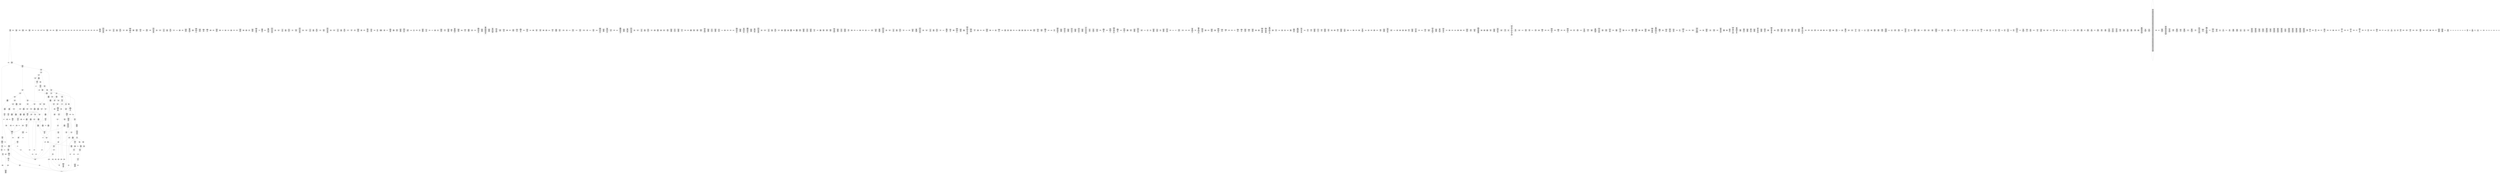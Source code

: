 /* Generated by GvGen v.1.0 (https://www.github.com/stricaud/gvgen) */

digraph G {
compound=true;
   node1 [label="[anywhere]"];
   node2 [label="# 0x0
PUSHX Data
PUSHX Data
MSTORE
CALLVALUE
ISZERO
PUSHX Data
JUMPI
"];
   node3 [label="# 0xc
PUSHX Data
REVERT
"];
   node4 [label="# 0x10
JUMPDEST
PUSHX LogicData
CALLDATASIZE
LT
PUSHX Data
JUMPI
"];
   node5 [label="# 0x1a
PUSHX Data
CALLDATALOAD
PUSHX BitData
SHR
PUSHX LogicData
GT
PUSHX Data
JUMPI
"];
   node6 [label="# 0x2b
PUSHX LogicData
GT
PUSHX Data
JUMPI
"];
   node7 [label="# 0x36
PUSHX LogicData
GT
PUSHX Data
JUMPI
"];
   node8 [label="# 0x41
PUSHX LogicData
EQ
PUSHX Data
JUMPI
"];
   node9 [label="# 0x4c
PUSHX LogicData
EQ
PUSHX Data
JUMPI
"];
   node10 [label="# 0x57
PUSHX LogicData
EQ
PUSHX Data
JUMPI
"];
   node11 [label="# 0x62
PUSHX LogicData
EQ
PUSHX Data
JUMPI
"];
   node12 [label="# 0x6d
PUSHX Data
JUMP
"];
   node13 [label="# 0x71
JUMPDEST
PUSHX LogicData
EQ
PUSHX Data
JUMPI
"];
   node14 [label="# 0x7d
PUSHX LogicData
EQ
PUSHX Data
JUMPI
"];
   node15 [label="# 0x88
PUSHX LogicData
EQ
PUSHX Data
JUMPI
"];
   node16 [label="# 0x93
PUSHX LogicData
EQ
PUSHX Data
JUMPI
"];
   node17 [label="# 0x9e
PUSHX Data
JUMP
"];
   node18 [label="# 0xa2
JUMPDEST
PUSHX LogicData
GT
PUSHX Data
JUMPI
"];
   node19 [label="# 0xae
PUSHX LogicData
EQ
PUSHX Data
JUMPI
"];
   node20 [label="# 0xb9
PUSHX LogicData
EQ
PUSHX Data
JUMPI
"];
   node21 [label="# 0xc4
PUSHX LogicData
EQ
PUSHX Data
JUMPI
"];
   node22 [label="# 0xcf
PUSHX LogicData
EQ
PUSHX Data
JUMPI
"];
   node23 [label="# 0xda
PUSHX Data
JUMP
"];
   node24 [label="# 0xde
JUMPDEST
PUSHX LogicData
EQ
PUSHX Data
JUMPI
"];
   node25 [label="# 0xea
PUSHX LogicData
EQ
PUSHX Data
JUMPI
"];
   node26 [label="# 0xf5
PUSHX LogicData
EQ
PUSHX Data
JUMPI
"];
   node27 [label="# 0x100
PUSHX Data
JUMP
"];
   node28 [label="# 0x104
JUMPDEST
PUSHX LogicData
GT
PUSHX Data
JUMPI
"];
   node29 [label="# 0x110
PUSHX LogicData
GT
PUSHX Data
JUMPI
"];
   node30 [label="# 0x11b
PUSHX LogicData
EQ
PUSHX Data
JUMPI
"];
   node31 [label="# 0x126
PUSHX LogicData
EQ
PUSHX Data
JUMPI
"];
   node32 [label="# 0x131
PUSHX LogicData
EQ
PUSHX Data
JUMPI
"];
   node33 [label="# 0x13c
PUSHX LogicData
EQ
PUSHX Data
JUMPI
"];
   node34 [label="# 0x147
PUSHX Data
JUMP
"];
   node35 [label="# 0x14b
JUMPDEST
PUSHX LogicData
EQ
PUSHX Data
JUMPI
"];
   node36 [label="# 0x157
PUSHX LogicData
EQ
PUSHX Data
JUMPI
"];
   node37 [label="# 0x162
PUSHX LogicData
EQ
PUSHX Data
JUMPI
"];
   node38 [label="# 0x16d
PUSHX Data
JUMP
"];
   node39 [label="# 0x171
JUMPDEST
PUSHX LogicData
GT
PUSHX Data
JUMPI
"];
   node40 [label="# 0x17d
PUSHX LogicData
EQ
PUSHX Data
JUMPI
"];
   node41 [label="# 0x188
PUSHX LogicData
EQ
PUSHX Data
JUMPI
"];
   node42 [label="# 0x193
PUSHX LogicData
EQ
PUSHX Data
JUMPI
"];
   node43 [label="# 0x19e
PUSHX LogicData
EQ
PUSHX Data
JUMPI
"];
   node44 [label="# 0x1a9
PUSHX Data
JUMP
"];
   node45 [label="# 0x1ad
JUMPDEST
PUSHX LogicData
EQ
PUSHX Data
JUMPI
"];
   node46 [label="# 0x1b8
PUSHX LogicData
EQ
PUSHX Data
JUMPI
"];
   node47 [label="# 0x1c3
PUSHX LogicData
EQ
PUSHX Data
JUMPI
"];
   node48 [label="# 0x1ce
JUMPDEST
PUSHX Data
REVERT
"];
   node49 [label="# 0x1d3
JUMPDEST
PUSHX Data
PUSHX Data
CALLDATASIZE
PUSHX Data
PUSHX Data
JUMP
"];
   node50 [label="# 0x1e1
JUMPDEST
PUSHX Data
JUMP
"];
   node51 [label="# 0x1e6
JUMPDEST
PUSHX MemData
MLOAD
PUSHX Data
PUSHX Data
JUMP
"];
   node52 [label="# 0x1f3
JUMPDEST
PUSHX MemData
MLOAD
SUB
RETURN
"];
   node53 [label="# 0x1fc
JUMPDEST
PUSHX Data
PUSHX Data
CALLDATASIZE
PUSHX Data
PUSHX Data
JUMP
"];
   node54 [label="# 0x20a
JUMPDEST
PUSHX Data
JUMP
"];
   node55 [label="# 0x20f
JUMPDEST
PUSHX MemData
MLOAD
PUSHX Data
PUSHX Data
JUMP
"];
   node56 [label="# 0x21c
JUMPDEST
PUSHX Data
PUSHX Data
JUMP
"];
   node57 [label="# 0x224
JUMPDEST
PUSHX Data
PUSHX Data
CALLDATASIZE
PUSHX Data
PUSHX Data
JUMP
"];
   node58 [label="# 0x232
JUMPDEST
PUSHX Data
JUMP
"];
   node59 [label="# 0x237
JUMPDEST
PUSHX MemData
MLOAD
PUSHX Data
PUSHX Data
JUMP
"];
   node60 [label="# 0x244
JUMPDEST
PUSHX Data
PUSHX Data
CALLDATASIZE
PUSHX Data
PUSHX Data
JUMP
"];
   node61 [label="# 0x252
JUMPDEST
PUSHX Data
JUMP
"];
   node62 [label="# 0x257
JUMPDEST
STOP
"];
   node63 [label="# 0x259
JUMPDEST
PUSHX Data
PUSHX Data
JUMP
"];
   node64 [label="# 0x261
JUMPDEST
PUSHX Data
PUSHX Data
JUMP
"];
   node65 [label="# 0x269
JUMPDEST
PUSHX MemData
MLOAD
PUSHX Data
PUSHX Data
JUMP
"];
   node66 [label="# 0x276
JUMPDEST
PUSHX Data
PUSHX Data
JUMP
"];
   node67 [label="# 0x27e
JUMPDEST
PUSHX Data
PUSHX Data
CALLDATASIZE
PUSHX Data
PUSHX Data
JUMP
"];
   node68 [label="# 0x28c
JUMPDEST
PUSHX Data
JUMP
"];
   node69 [label="# 0x291
JUMPDEST
PUSHX Data
PUSHX Data
CALLDATASIZE
PUSHX Data
PUSHX Data
JUMP
"];
   node70 [label="# 0x29f
JUMPDEST
PUSHX Data
JUMP
"];
   node71 [label="# 0x2a4
JUMPDEST
PUSHX Data
PUSHX Data
CALLDATASIZE
PUSHX Data
PUSHX Data
JUMP
"];
   node72 [label="# 0x2b2
JUMPDEST
PUSHX Data
JUMP
"];
   node73 [label="# 0x2b7
JUMPDEST
PUSHX MemData
MLOAD
PUSHX Data
PUSHX Data
JUMP
"];
   node74 [label="# 0x2c7
JUMPDEST
PUSHX Data
PUSHX Data
JUMP
"];
   node75 [label="# 0x2cf
JUMPDEST
PUSHX Data
PUSHX Data
CALLDATASIZE
PUSHX Data
PUSHX Data
JUMP
"];
   node76 [label="# 0x2dd
JUMPDEST
PUSHX Data
JUMP
"];
   node77 [label="# 0x2e2
JUMPDEST
PUSHX Data
PUSHX Data
CALLDATASIZE
PUSHX Data
PUSHX Data
JUMP
"];
   node78 [label="# 0x2f0
JUMPDEST
PUSHX Data
JUMP
"];
   node79 [label="# 0x2f5
JUMPDEST
PUSHX MemData
MLOAD
PUSHX Data
PUSHX Data
JUMP
"];
   node80 [label="# 0x302
JUMPDEST
PUSHX Data
PUSHX Data
CALLDATASIZE
PUSHX Data
PUSHX Data
JUMP
"];
   node81 [label="# 0x310
JUMPDEST
PUSHX Data
JUMP
"];
   node82 [label="# 0x315
JUMPDEST
PUSHX Data
PUSHX Data
CALLDATASIZE
PUSHX Data
PUSHX Data
JUMP
"];
   node83 [label="# 0x323
JUMPDEST
PUSHX Data
JUMP
"];
   node84 [label="# 0x328
JUMPDEST
PUSHX Data
PUSHX Data
CALLDATASIZE
PUSHX Data
PUSHX Data
JUMP
"];
   node85 [label="# 0x336
JUMPDEST
PUSHX Data
JUMP
"];
   node86 [label="# 0x33b
JUMPDEST
PUSHX Data
PUSHX Data
CALLDATASIZE
PUSHX Data
PUSHX Data
JUMP
"];
   node87 [label="# 0x349
JUMPDEST
PUSHX Data
JUMP
"];
   node88 [label="# 0x34e
JUMPDEST
PUSHX Data
PUSHX Data
CALLDATASIZE
PUSHX Data
PUSHX Data
JUMP
"];
   node89 [label="# 0x35c
JUMPDEST
PUSHX Data
JUMP
"];
   node90 [label="# 0x361
JUMPDEST
PUSHX Data
PUSHX Data
CALLDATASIZE
PUSHX Data
PUSHX Data
JUMP
"];
   node91 [label="# 0x36f
JUMPDEST
PUSHX Data
JUMP
"];
   node92 [label="# 0x374
JUMPDEST
PUSHX Data
PUSHX Data
JUMP
"];
   node93 [label="# 0x37c
JUMPDEST
PUSHX Data
PUSHX Data
CALLDATASIZE
PUSHX Data
PUSHX Data
JUMP
"];
   node94 [label="# 0x38a
JUMPDEST
PUSHX Data
JUMP
"];
   node95 [label="# 0x38f
JUMPDEST
PUSHX Data
PUSHX Data
CALLDATASIZE
PUSHX Data
PUSHX Data
JUMP
"];
   node96 [label="# 0x39d
JUMPDEST
PUSHX Data
JUMP
"];
   node97 [label="# 0x3a2
JUMPDEST
PUSHX Data
PUSHX Data
CALLDATASIZE
PUSHX Data
PUSHX Data
JUMP
"];
   node98 [label="# 0x3b0
JUMPDEST
PUSHX Data
JUMP
"];
   node99 [label="# 0x3b5
JUMPDEST
PUSHX Data
PUSHX Data
CALLDATASIZE
PUSHX Data
PUSHX Data
JUMP
"];
   node100 [label="# 0x3c3
JUMPDEST
PUSHX Data
JUMP
"];
   node101 [label="# 0x3c8
JUMPDEST
PUSHX Data
PUSHX Data
CALLDATASIZE
PUSHX Data
PUSHX Data
JUMP
"];
   node102 [label="# 0x3d6
JUMPDEST
PUSHX Data
JUMP
"];
   node103 [label="# 0x3db
JUMPDEST
PUSHX Data
PUSHX Data
CALLDATASIZE
PUSHX Data
PUSHX Data
JUMP
"];
   node104 [label="# 0x3e9
JUMPDEST
PUSHX Data
JUMP
"];
   node105 [label="# 0x3ee
JUMPDEST
PUSHX Data
PUSHX Data
CALLDATASIZE
PUSHX Data
PUSHX Data
JUMP
"];
   node106 [label="# 0x3fc
JUMPDEST
PUSHX Data
JUMP
"];
   node107 [label="# 0x401
JUMPDEST
PUSHX Data
PUSHX Data
CALLDATASIZE
PUSHX Data
PUSHX Data
JUMP
"];
   node108 [label="# 0x40f
JUMPDEST
PUSHX Data
JUMP
"];
   node109 [label="# 0x414
JUMPDEST
PUSHX Data
MSTORE
PUSHX Data
PUSHX Data
MSTORE
PUSHX Data
SHA3
SLOAD
PUSHX Data
PUSHX Data
PUSHX Data
JUMP
"];
   node110 [label="# 0x432
JUMPDEST
PUSHX ArithData
ADD
PUSHX ArithData
DIV
MUL
PUSHX ArithData
ADD
PUSHX MemData
MLOAD
ADD
PUSHX Data
MSTORE
MSTORE
PUSHX ArithData
ADD
SLOAD
PUSHX Data
PUSHX Data
JUMP
"];
   node111 [label="# 0x45e
JUMPDEST
ISZERO
PUSHX Data
JUMPI
"];
   node112 [label="# 0x465
PUSHX LogicData
LT
PUSHX Data
JUMPI
"];
   node113 [label="# 0x46d
PUSHX ArithData
SLOAD
DIV
MUL
MSTORE
PUSHX ArithData
ADD
PUSHX Data
JUMP
"];
   node114 [label="# 0x480
JUMPDEST
ADD
PUSHX Data
MSTORE
PUSHX Data
PUSHX Data
SHA3
"];
   node115 [label="# 0x48e
JUMPDEST
SLOAD
MSTORE
PUSHX ArithData
ADD
PUSHX ArithData
ADD
GT
PUSHX Data
JUMPI
"];
   node116 [label="# 0x4a2
SUB
PUSHX BitData
AND
ADD
"];
   node117 [label="# 0x4ab
JUMPDEST
PUSHX Data
PUSHX Data
JUMP
"];
   node118 [label="# 0x4bb
JUMPDEST
PUSHX ArithData
PUSHX BitData
PUSHX BitData
SHL
SUB
AND
PUSHX BitData
PUSHX ArithData
PUSHX BitData
PUSHX BitData
SHL
SUB
AND
EQ
ISZERO
PUSHX Data
JUMPI
"];
   node119 [label="# 0x4d7
PUSHX Data
PUSHX Data
PUSHX Data
PUSHX Data
JUMP
"];
   node120 [label="# 0x4e3
JUMPDEST
PUSHX MemData
MLOAD
PUSHX ArithData
ADD
PUSHX Data
PUSHX Data
JUMP
"];
   node121 [label="# 0x4f3
JUMPDEST
PUSHX MemData
MLOAD
PUSHX ArithData
SUB
SUB
MSTORE
PUSHX Data
MSTORE
"];
   node122 [label="# 0x505
JUMPDEST
"];
   node123 [label="# 0x508
JUMPDEST
JUMP
"];
   node124 [label="# 0x50d
JUMPDEST
PUSHX Data
PUSHX BitData
AND
PUSHX LogicData
EQ
PUSHX Data
JUMPI
"];
   node125 [label="# 0x55a
PUSHX Data
PUSHX Data
JUMP
"];
   node126 [label="# 0x563
JUMPDEST
PUSHX Data
PUSHX StorData
SLOAD
PUSHX Data
PUSHX Data
JUMP
"];
   node127 [label="# 0x572
JUMPDEST
PUSHX ArithData
ADD
PUSHX ArithData
DIV
MUL
PUSHX ArithData
ADD
PUSHX MemData
MLOAD
ADD
PUSHX Data
MSTORE
MSTORE
PUSHX ArithData
ADD
SLOAD
PUSHX Data
PUSHX Data
JUMP
"];
   node128 [label="# 0x59e
JUMPDEST
ISZERO
PUSHX Data
JUMPI
"];
   node129 [label="# 0x5a5
PUSHX LogicData
LT
PUSHX Data
JUMPI
"];
   node130 [label="# 0x5ad
PUSHX ArithData
SLOAD
DIV
MUL
MSTORE
PUSHX ArithData
ADD
PUSHX Data
JUMP
"];
   node131 [label="# 0x5c0
JUMPDEST
ADD
PUSHX Data
MSTORE
PUSHX Data
PUSHX Data
SHA3
"];
   node132 [label="# 0x5ce
JUMPDEST
SLOAD
MSTORE
PUSHX ArithData
ADD
PUSHX ArithData
ADD
GT
PUSHX Data
JUMPI
"];
   node133 [label="# 0x5e2
SUB
PUSHX BitData
AND
ADD
"];
   node134 [label="# 0x5eb
JUMPDEST
"];
   node135 [label="# 0x5f3
JUMPDEST
JUMP
"];
   node136 [label="# 0x5f6
JUMPDEST
PUSHX Data
PUSHX Data
PUSHX Data
JUMP
"];
   node137 [label="# 0x601
JUMPDEST
PUSHX Data
JUMPI
"];
   node138 [label="# 0x606
PUSHX MemData
MLOAD
PUSHX BitData
PUSHX BitData
SHL
MSTORE
PUSHX ArithData
ADD
PUSHX Data
PUSHX Data
JUMP
"];
   node139 [label="# 0x61d
JUMPDEST
PUSHX MemData
MLOAD
SUB
REVERT
"];
   node140 [label="# 0x626
JUMPDEST
PUSHX Data
MSTORE
PUSHX Data
PUSHX Data
MSTORE
PUSHX Data
SHA3
SLOAD
PUSHX ArithData
PUSHX BitData
PUSHX BitData
SHL
SUB
AND
JUMP
"];
   node141 [label="# 0x642
JUMPDEST
PUSHX Data
PUSHX Data
PUSHX Data
JUMP
"];
   node142 [label="# 0x64d
JUMPDEST
PUSHX ArithData
PUSHX BitData
PUSHX BitData
SHL
SUB
AND
PUSHX ArithData
PUSHX BitData
PUSHX BitData
SHL
SUB
AND
EQ
ISZERO
PUSHX Data
JUMPI
"];
   node143 [label="# 0x66a
PUSHX MemData
MLOAD
PUSHX BitData
PUSHX BitData
SHL
MSTORE
PUSHX ArithData
ADD
PUSHX Data
PUSHX Data
JUMP
"];
   node144 [label="# 0x681
JUMPDEST
PUSHX ArithData
PUSHX BitData
PUSHX BitData
SHL
SUB
AND
PUSHX Data
PUSHX Data
JUMP
"];
   node145 [label="# 0x693
JUMPDEST
PUSHX ArithData
PUSHX BitData
PUSHX BitData
SHL
SUB
AND
EQ
PUSHX Data
JUMPI
"];
   node146 [label="# 0x6a3
PUSHX Data
PUSHX Data
PUSHX Data
JUMP
"];
   node147 [label="# 0x6af
JUMPDEST
PUSHX Data
JUMPI
"];
   node148 [label="# 0x6b4
PUSHX MemData
MLOAD
PUSHX BitData
PUSHX BitData
SHL
MSTORE
PUSHX ArithData
ADD
PUSHX Data
PUSHX Data
JUMP
"];
   node149 [label="# 0x6cb
JUMPDEST
PUSHX Data
PUSHX Data
JUMP
"];
   node150 [label="# 0x6d5
JUMPDEST
JUMP
"];
   node151 [label="# 0x6da
JUMPDEST
PUSHX StorData
SLOAD
PUSHX ArithData
PUSHX BitData
PUSHX BitData
SHL
SUB
AND
CALLER
EQ
PUSHX Data
JUMPI
"];
   node152 [label="# 0x6ed
PUSHX Data
REVERT
"];
   node153 [label="# 0x6f1
JUMPDEST
PUSHX Data
"];
   node154 [label="# 0x6f4
JUMPDEST
PUSHX LogicData
LT
ISZERO
PUSHX Data
JUMPI
"];
   node155 [label="# 0x6fe
PUSHX Data
MSTORE
PUSHX Data
PUSHX Data
MSTORE
PUSHX Data
SHA3
PUSHX Data
PUSHX Data
JUMP
"];
   node156 [label="# 0x714
JUMPDEST
PUSHX Data
PUSHX Data
JUMP
"];
   node157 [label="# 0x71e
JUMPDEST
PUSHX Data
JUMP
"];
   node158 [label="# 0x726
JUMPDEST
JUMP
"];
   node159 [label="# 0x729
JUMPDEST
PUSHX Data
PUSHX Data
PUSHX Data
JUMP
"];
   node160 [label="# 0x734
JUMPDEST
PUSHX StorData
SLOAD
GT
PUSHX Data
JUMPI
"];
   node161 [label="# 0x740
PUSHX Data
PUSHX Data
JUMP
"];
   node162 [label="# 0x749
JUMPDEST
PUSHX StorData
SLOAD
GT
ISZERO
PUSHX Data
JUMPI
"];
   node163 [label="# 0x755
PUSHX LogicData
GT
ISZERO
"];
   node164 [label="# 0x75c
JUMPDEST
ISZERO
PUSHX Data
JUMPI
"];
   node165 [label="# 0x762
PUSHX Data
PUSHX Data
JUMP
"];
   node166 [label="# 0x773
JUMPDEST
PUSHX LogicData
GT
ISZERO
PUSHX Data
JUMPI
"];
   node167 [label="# 0x77f
PUSHX LogicData
GT
ISZERO
"];
   node168 [label="# 0x786
JUMPDEST
ISZERO
PUSHX Data
JUMPI
"];
   node169 [label="# 0x78c
PUSHX Data
PUSHX Data
JUMP
"];
   node170 [label="# 0x79d
JUMPDEST
PUSHX LogicData
GT
ISZERO
PUSHX Data
JUMPI
"];
   node171 [label="# 0x7a9
PUSHX LogicData
GT
ISZERO
"];
   node172 [label="# 0x7b0
JUMPDEST
ISZERO
PUSHX Data
JUMPI
"];
   node173 [label="# 0x7b6
PUSHX Data
PUSHX Data
JUMP
"];
   node174 [label="# 0x7c7
JUMPDEST
PUSHX LogicData
GT
ISZERO
PUSHX Data
JUMPI
"];
   node175 [label="# 0x7d3
PUSHX LogicData
GT
ISZERO
"];
   node176 [label="# 0x7da
JUMPDEST
ISZERO
PUSHX Data
JUMPI
"];
   node177 [label="# 0x7e0
PUSHX Data
PUSHX Data
JUMP
"];
   node178 [label="# 0x7f1
JUMPDEST
PUSHX StorData
SLOAD
JUMP
"];
   node179 [label="# 0x7f7
JUMPDEST
PUSHX Data
PUSHX Data
PUSHX Data
JUMP
"];
   node180 [label="# 0x802
JUMPDEST
PUSHX Data
JUMP
"];
   node181 [label="# 0x808
JUMPDEST
PUSHX Data
JUMPI
"];
   node182 [label="# 0x80d
PUSHX MemData
MLOAD
PUSHX BitData
PUSHX BitData
SHL
MSTORE
PUSHX ArithData
ADD
PUSHX Data
PUSHX Data
JUMP
"];
   node183 [label="# 0x824
JUMPDEST
PUSHX Data
PUSHX Data
JUMP
"];
   node184 [label="# 0x82f
JUMPDEST
PUSHX Data
PUSHX Data
PUSHX Data
JUMP
"];
   node185 [label="# 0x83a
JUMPDEST
LT
PUSHX Data
JUMPI
"];
   node186 [label="# 0x841
PUSHX MemData
MLOAD
PUSHX BitData
PUSHX BitData
SHL
MSTORE
PUSHX ArithData
ADD
PUSHX Data
PUSHX Data
JUMP
"];
   node187 [label="# 0x858
JUMPDEST
PUSHX ArithData
PUSHX BitData
PUSHX BitData
SHL
SUB
AND
PUSHX Data
MSTORE
PUSHX Data
PUSHX Data
MSTORE
PUSHX Data
SHA3
MSTORE
MSTORE
SHA3
SLOAD
"];
   node188 [label="# 0x87e
JUMPDEST
JUMP
"];
   node189 [label="# 0x884
JUMPDEST
PUSHX Data
PUSHX Data
MSTORE
PUSHX Data
MSTORE
PUSHX Data
PUSHX Data
SHA3
SLOAD
LT
PUSHX Data
JUMPI
"];
   node190 [label="# 0x89c
PUSHX Data
REVERT
"];
   node191 [label="# 0x8a0
JUMPDEST
PUSHX Data
MSTORE
PUSHX Data
PUSHX Data
SHA3
PUSHX ArithData
MUL
ADD
PUSHX Data
PUSHX ArithData
ADD
SLOAD
PUSHX Data
PUSHX Data
JUMP
"];
   node192 [label="# 0x8c4
JUMPDEST
PUSHX ArithData
ADD
PUSHX ArithData
DIV
MUL
PUSHX ArithData
ADD
PUSHX MemData
MLOAD
ADD
PUSHX Data
MSTORE
MSTORE
PUSHX ArithData
ADD
SLOAD
PUSHX Data
PUSHX Data
JUMP
"];
   node193 [label="# 0x8f0
JUMPDEST
ISZERO
PUSHX Data
JUMPI
"];
   node194 [label="# 0x8f7
PUSHX LogicData
LT
PUSHX Data
JUMPI
"];
   node195 [label="# 0x8ff
PUSHX ArithData
SLOAD
DIV
MUL
MSTORE
PUSHX ArithData
ADD
PUSHX Data
JUMP
"];
   node196 [label="# 0x912
JUMPDEST
ADD
PUSHX Data
MSTORE
PUSHX Data
PUSHX Data
SHA3
"];
   node197 [label="# 0x920
JUMPDEST
SLOAD
MSTORE
PUSHX ArithData
ADD
PUSHX ArithData
ADD
GT
PUSHX Data
JUMPI
"];
   node198 [label="# 0x934
SUB
PUSHX BitData
AND
ADD
"];
   node199 [label="# 0x93d
JUMPDEST
PUSHX ArithData
ADD
SLOAD
PUSHX Data
PUSHX Data
JUMP
"];
   node200 [label="# 0x952
JUMPDEST
PUSHX ArithData
ADD
PUSHX ArithData
DIV
MUL
PUSHX ArithData
ADD
PUSHX MemData
MLOAD
ADD
PUSHX Data
MSTORE
MSTORE
PUSHX ArithData
ADD
SLOAD
PUSHX Data
PUSHX Data
JUMP
"];
   node201 [label="# 0x97e
JUMPDEST
ISZERO
PUSHX Data
JUMPI
"];
   node202 [label="# 0x985
PUSHX LogicData
LT
PUSHX Data
JUMPI
"];
   node203 [label="# 0x98d
PUSHX ArithData
SLOAD
DIV
MUL
MSTORE
PUSHX ArithData
ADD
PUSHX Data
JUMP
"];
   node204 [label="# 0x9a0
JUMPDEST
ADD
PUSHX Data
MSTORE
PUSHX Data
PUSHX Data
SHA3
"];
   node205 [label="# 0x9ae
JUMPDEST
SLOAD
MSTORE
PUSHX ArithData
ADD
PUSHX ArithData
ADD
GT
PUSHX Data
JUMPI
"];
   node206 [label="# 0x9c2
SUB
PUSHX BitData
AND
ADD
"];
   node207 [label="# 0x9cb
JUMPDEST
PUSHX ArithData
ADD
SLOAD
PUSHX Data
PUSHX Data
JUMP
"];
   node208 [label="# 0x9e0
JUMPDEST
PUSHX ArithData
ADD
PUSHX ArithData
DIV
MUL
PUSHX ArithData
ADD
PUSHX MemData
MLOAD
ADD
PUSHX Data
MSTORE
MSTORE
PUSHX ArithData
ADD
SLOAD
PUSHX Data
PUSHX Data
JUMP
"];
   node209 [label="# 0xa0c
JUMPDEST
ISZERO
PUSHX Data
JUMPI
"];
   node210 [label="# 0xa13
PUSHX LogicData
LT
PUSHX Data
JUMPI
"];
   node211 [label="# 0xa1b
PUSHX ArithData
SLOAD
DIV
MUL
MSTORE
PUSHX ArithData
ADD
PUSHX Data
JUMP
"];
   node212 [label="# 0xa2e
JUMPDEST
ADD
PUSHX Data
MSTORE
PUSHX Data
PUSHX Data
SHA3
"];
   node213 [label="# 0xa3c
JUMPDEST
SLOAD
MSTORE
PUSHX ArithData
ADD
PUSHX ArithData
ADD
GT
PUSHX Data
JUMPI
"];
   node214 [label="# 0xa50
SUB
PUSHX BitData
AND
ADD
"];
   node215 [label="# 0xa59
JUMPDEST
PUSHX ArithData
ADD
SLOAD
JUMP
"];
   node216 [label="# 0xa69
JUMPDEST
PUSHX StorData
SLOAD
PUSHX Data
DIV
PUSHX BitData
AND
PUSHX Data
JUMPI
"];
   node217 [label="# 0xa8c
PUSHX Data
REVERT
"];
   node218 [label="# 0xa90
JUMPDEST
PUSHX StorData
SLOAD
PUSHX Data
PUSHX Data
JUMP
"];
   node219 [label="# 0xa9b
JUMPDEST
LT
ISZERO
PUSHX Data
JUMPI
"];
   node220 [label="# 0xaa2
PUSHX StorData
SLOAD
PUSHX Data
CALLER
PUSHX Data
JUMP
"];
   node221 [label="# 0xaad
JUMPDEST
LT
PUSHX Data
JUMPI
"];
   node222 [label="# 0xab3
PUSHX MemData
MLOAD
PUSHX BitData
PUSHX BitData
SHL
MSTORE
PUSHX ArithData
ADD
PUSHX Data
PUSHX Data
JUMP
"];
   node223 [label="# 0xaca
JUMPDEST
PUSHX Data
CALLER
PUSHX Data
JUMP
"];
   node224 [label="# 0xad3
JUMPDEST
PUSHX Data
JUMP
"];
   node225 [label="# 0xad8
JUMPDEST
PUSHX StorData
SLOAD
PUSHX ArithData
PUSHX BitData
PUSHX BitData
SHL
SUB
AND
PUSHX Data
CALLER
PUSHX Data
PUSHX Data
JUMP
"];
   node226 [label="# 0xaf2
JUMPDEST
PUSHX MemData
MLOAD
PUSHX BitData
AND
PUSHX BitData
SHL
MSTORE
PUSHX ArithData
ADD
PUSHX Data
PUSHX Data
JUMP
"];
   node227 [label="# 0xb0f
JUMPDEST
PUSHX Data
PUSHX MemData
MLOAD
SUB
PUSHX Data
EXTCODESIZE
ISZERO
ISZERO
PUSHX Data
JUMPI
"];
   node228 [label="# 0xb25
PUSHX Data
REVERT
"];
   node229 [label="# 0xb29
JUMPDEST
GAS
CALL
ISZERO
ISZERO
PUSHX Data
JUMPI
"];
   node230 [label="# 0xb34
RETURNDATASIZE
PUSHX Data
RETURNDATACOPY
RETURNDATASIZE
PUSHX Data
REVERT
"];
   node231 [label="# 0xb3d
JUMPDEST
PUSHX Data
CALLER
PUSHX Data
JUMP
"];
   node232 [label="# 0xb4a
JUMPDEST
JUMP
"];
   node233 [label="# 0xb4c
JUMPDEST
PUSHX Data
PUSHX MemData
MLOAD
PUSHX ArithData
ADD
PUSHX Data
MSTORE
PUSHX Data
MSTORE
PUSHX Data
JUMP
"];
   node234 [label="# 0xb67
JUMPDEST
PUSHX Data
PUSHX Data
PUSHX Data
PUSHX Data
JUMP
"];
   node235 [label="# 0xb74
JUMPDEST
PUSHX Data
PUSHX LogicData
GT
ISZERO
PUSHX Data
JUMPI
"];
   node236 [label="# 0xb8a
PUSHX BitData
PUSHX BitData
SHL
PUSHX Data
MSTORE
PUSHX Data
PUSHX Data
MSTORE
PUSHX Data
PUSHX Data
REVERT
"];
   node237 [label="# 0xb9f
JUMPDEST
PUSHX MemData
MLOAD
MSTORE
PUSHX ArithData
MUL
PUSHX ArithData
ADD
ADD
PUSHX Data
MSTORE
ISZERO
PUSHX Data
JUMPI
"];
   node238 [label="# 0xbb9
PUSHX ArithData
ADD
PUSHX ArithData
MUL
CALLDATASIZE
CALLDATACOPY
ADD
"];
   node239 [label="# 0xbc8
JUMPDEST
PUSHX Data
"];
   node240 [label="# 0xbce
JUMPDEST
LT
ISZERO
PUSHX Data
JUMPI
"];
   node241 [label="# 0xbd7
PUSHX Data
PUSHX Data
JUMP
"];
   node242 [label="# 0xbe0
JUMPDEST
MLOAD
LT
PUSHX Data
JUMPI
"];
   node243 [label="# 0xbeb
PUSHX BitData
PUSHX BitData
SHL
PUSHX Data
MSTORE
PUSHX Data
PUSHX Data
MSTORE
PUSHX Data
PUSHX Data
REVERT
"];
   node244 [label="# 0xc00
JUMPDEST
PUSHX ArithData
MUL
ADD
ADD
MSTORE
PUSHX Data
PUSHX Data
JUMP
"];
   node245 [label="# 0xc15
JUMPDEST
PUSHX Data
JUMP
"];
   node246 [label="# 0xc1d
JUMPDEST
JUMP
"];
   node247 [label="# 0xc25
JUMPDEST
PUSHX Data
PUSHX Data
PUSHX Data
JUMP
"];
   node248 [label="# 0xc2f
JUMPDEST
LT
PUSHX Data
JUMPI
"];
   node249 [label="# 0xc36
PUSHX MemData
MLOAD
PUSHX BitData
PUSHX BitData
SHL
MSTORE
PUSHX ArithData
ADD
PUSHX Data
PUSHX Data
JUMP
"];
   node250 [label="# 0xc4d
JUMPDEST
PUSHX StorData
SLOAD
LT
PUSHX Data
JUMPI
"];
   node251 [label="# 0xc59
PUSHX BitData
PUSHX BitData
SHL
PUSHX Data
MSTORE
PUSHX Data
PUSHX Data
MSTORE
PUSHX Data
PUSHX Data
REVERT
"];
   node252 [label="# 0xc6e
JUMPDEST
PUSHX Data
MSTORE
PUSHX Data
PUSHX Data
SHA3
ADD
SLOAD
JUMP
"];
   node253 [label="# 0xc80
JUMPDEST
PUSHX Data
MSTORE
PUSHX Data
PUSHX Data
MSTORE
PUSHX Data
SHA3
SLOAD
PUSHX ArithData
PUSHX BitData
PUSHX BitData
SHL
SUB
AND
PUSHX Data
JUMPI
"];
   node254 [label="# 0xc9e
PUSHX MemData
MLOAD
PUSHX BitData
PUSHX BitData
SHL
MSTORE
PUSHX ArithData
ADD
PUSHX Data
PUSHX Data
JUMP
"];
   node255 [label="# 0xcb5
JUMPDEST
PUSHX Data
PUSHX Data
"];
   node256 [label="# 0xcbb
JUMPDEST
PUSHX LogicData
PUSHX BitData
AND
LT
ISZERO
PUSHX Data
JUMPI
"];
   node257 [label="# 0xcc8
PUSHX Data
PUSHX Data
PUSHX Data
PUSHX BitData
AND
PUSHX Data
PUSHX Data
PUSHX Data
JUMP
"];
   node258 [label="# 0xcdf
JUMPDEST
PUSHX BitData
AND
PUSHX Data
JUMP
"];
   node259 [label="# 0xce7
JUMPDEST
PUSHX Data
JUMP
"];
   node260 [label="# 0xcec
JUMPDEST
PUSHX Data
PUSHX ArithData
PUSHX BitData
AND
MSTORE
PUSHX ArithData
ADD
MSTORE
PUSHX ArithData
ADD
PUSHX Data
SHA3
PUSHX BitData
AND
SLOAD
LT
PUSHX Data
JUMPI
"];
   node261 [label="# 0xd12
PUSHX BitData
PUSHX BitData
SHL
PUSHX Data
MSTORE
PUSHX Data
PUSHX Data
MSTORE
PUSHX Data
PUSHX Data
REVERT
"];
   node262 [label="# 0xd27
JUMPDEST
PUSHX Data
MSTORE
PUSHX Data
PUSHX Data
SHA3
PUSHX ArithData
MUL
ADD
PUSHX ArithData
ADD
PUSHX Data
PUSHX ArithData
PUSHX BitData
AND
MSTORE
PUSHX ArithData
ADD
MSTORE
PUSHX ArithData
ADD
PUSHX Data
SHA3
PUSHX BitData
AND
SLOAD
LT
PUSHX Data
JUMPI
"];
   node263 [label="# 0xd5b
PUSHX BitData
PUSHX BitData
SHL
PUSHX Data
MSTORE
PUSHX Data
PUSHX Data
MSTORE
PUSHX Data
PUSHX Data
REVERT
"];
   node264 [label="# 0xd70
JUMPDEST
PUSHX Data
MSTORE
PUSHX Data
PUSHX Data
SHA3
PUSHX ArithData
MUL
ADD
PUSHX ArithData
ADD
PUSHX MemData
MLOAD
PUSHX ArithData
ADD
PUSHX Data
PUSHX Data
JUMP
"];
   node265 [label="# 0xd93
JUMPDEST
PUSHX MemData
MLOAD
PUSHX ArithData
SUB
SUB
MSTORE
PUSHX Data
MSTORE
PUSHX BitData
AND
PUSHX LogicData
EQ
PUSHX Data
JUMPI
"];
   node266 [label="# 0xdb0
PUSHX MemData
MLOAD
PUSHX ArithData
ADD
PUSHX Data
PUSHX Data
JUMP
"];
   node267 [label="# 0xdc0
JUMPDEST
PUSHX MemData
MLOAD
PUSHX ArithData
SUB
SUB
MSTORE
PUSHX Data
MSTORE
"];
   node268 [label="# 0xdd2
JUMPDEST
PUSHX Data
PUSHX Data
JUMP
"];
   node269 [label="# 0xddd
JUMPDEST
PUSHX Data
JUMP
"];
   node270 [label="# 0xde5
JUMPDEST
PUSHX MemData
MLOAD
PUSHX ArithData
ADD
PUSHX Data
PUSHX Data
JUMP
"];
   node271 [label="# 0xdf7
JUMPDEST
PUSHX MemData
MLOAD
PUSHX ArithData
SUB
SUB
MSTORE
PUSHX Data
MSTORE
JUMP
"];
   node272 [label="# 0xe0e
JUMPDEST
PUSHX StorData
SLOAD
PUSHX ArithData
PUSHX BitData
PUSHX BitData
SHL
SUB
AND
CALLER
EQ
PUSHX Data
JUMPI
"];
   node273 [label="# 0xe21
PUSHX Data
REVERT
"];
   node274 [label="# 0xe25
JUMPDEST
PUSHX StorData
SLOAD
PUSHX Data
DIV
PUSHX BitData
AND
ISZERO
PUSHX Data
JUMPI
"];
   node275 [label="# 0xe49
PUSHX Data
REVERT
"];
   node276 [label="# 0xe4d
JUMPDEST
PUSHX Data
PUSHX Data
JUMP
"];
   node277 [label="# 0xe55
JUMPDEST
PUSHX LogicData
EQ
ISZERO
PUSHX Data
JUMPI
"];
   node278 [label="# 0xe5e
PUSHX StorData
SLOAD
PUSHX BitData
AND
PUSHX BitData
OR
SSTORE
"];
   node279 [label="# 0xe9d
JUMPDEST
PUSHX Data
PUSHX Data
JUMP
"];
   node280 [label="# 0xea6
JUMPDEST
PUSHX Data
PUSHX ArithData
PUSHX BitData
PUSHX BitData
SHL
SUB
AND
PUSHX Data
JUMPI
"];
   node281 [label="# 0xeb7
PUSHX MemData
MLOAD
PUSHX BitData
PUSHX BitData
SHL
MSTORE
PUSHX ArithData
ADD
PUSHX Data
PUSHX Data
JUMP
"];
   node282 [label="# 0xece
JUMPDEST
PUSHX ArithData
PUSHX BitData
PUSHX BitData
SHL
SUB
AND
PUSHX Data
MSTORE
PUSHX Data
PUSHX Data
MSTORE
PUSHX Data
SHA3
SLOAD
JUMP
"];
   node283 [label="# 0xeea
JUMPDEST
PUSHX Data
PUSHX Data
PUSHX Data
JUMP
"];
   node284 [label="# 0xef5
JUMPDEST
PUSHX Data
"];
   node285 [label="# 0xefb
JUMPDEST
PUSHX LogicData
PUSHX BitData
AND
LT
ISZERO
PUSHX Data
JUMPI
"];
   node286 [label="# 0xf08
PUSHX Data
PUSHX Data
PUSHX Data
PUSHX BitData
AND
PUSHX Data
PUSHX Data
PUSHX Data
JUMP
"];
   node287 [label="# 0xf1f
JUMPDEST
PUSHX BitData
AND
PUSHX LogicData
EQ
ISZERO
PUSHX Data
JUMPI
"];
   node288 [label="# 0xf2f
PUSHX BitData
AND
PUSHX LogicData
EQ
"];
   node289 [label="# 0xf37
JUMPDEST
ISZERO
PUSHX Data
JUMPI
"];
   node290 [label="# 0xf3d
PUSHX Data
"];
   node291 [label="# 0xf41
JUMPDEST
PUSHX BitData
AND
PUSHX LogicData
EQ
ISZERO
PUSHX Data
JUMPI
"];
   node292 [label="# 0xf4e
PUSHX BitData
AND
"];
   node293 [label="# 0xf54
JUMPDEST
PUSHX BitData
AND
PUSHX LogicData
EQ
ISZERO
PUSHX Data
JUMPI
"];
   node294 [label="# 0xf62
PUSHX BitData
AND
PUSHX LogicData
EQ
"];
   node295 [label="# 0xf6a
JUMPDEST
ISZERO
PUSHX Data
JUMPI
"];
   node296 [label="# 0xf70
PUSHX Data
"];
   node297 [label="# 0xf74
JUMPDEST
PUSHX BitData
AND
PUSHX LogicData
EQ
ISZERO
PUSHX Data
JUMPI
"];
   node298 [label="# 0xf81
PUSHX Data
PUSHX Data
"];
   node299 [label="# 0xf86
JUMPDEST
PUSHX Data
PUSHX ArithData
PUSHX BitData
AND
MSTORE
PUSHX ArithData
ADD
MSTORE
PUSHX ArithData
ADD
PUSHX Data
SHA3
PUSHX BitData
AND
SLOAD
LT
PUSHX Data
JUMPI
"];
   node300 [label="# 0xfa9
PUSHX BitData
PUSHX BitData
SHL
PUSHX Data
MSTORE
PUSHX Data
PUSHX Data
MSTORE
PUSHX Data
PUSHX Data
REVERT
"];
   node301 [label="# 0xfbe
JUMPDEST
PUSHX Data
MSTORE
PUSHX Data
PUSHX Data
SHA3
PUSHX ArithData
MUL
ADD
PUSHX ArithData
ADD
SLOAD
PUSHX BitData
AND
LT
ISZERO
PUSHX Data
JUMPI
"];
   node302 [label="# 0xfdc
PUSHX BitData
AND
PUSHX LogicData
EQ
ISZERO
PUSHX Data
JUMPI
"];
   node303 [label="# 0xfe8
PUSHX Data
PUSHX Data
JUMP
"];
   node304 [label="# 0xff1
JUMPDEST
PUSHX Data
"];
   node305 [label="# 0xff9
JUMPDEST
PUSHX Data
PUSHX Data
PUSHX Data
PUSHX ArithData
PUSHX BitData
AND
MSTORE
PUSHX ArithData
ADD
MSTORE
PUSHX ArithData
ADD
PUSHX Data
SHA3
PUSHX BitData
AND
SLOAD
LT
PUSHX Data
JUMPI
"];
   node306 [label="# 0x1021
PUSHX BitData
PUSHX BitData
SHL
PUSHX Data
MSTORE
PUSHX Data
PUSHX Data
MSTORE
PUSHX Data
PUSHX Data
REVERT
"];
   node307 [label="# 0x1036
JUMPDEST
PUSHX Data
MSTORE
PUSHX Data
PUSHX Data
SHA3
PUSHX ArithData
MUL
ADD
PUSHX ArithData
ADD
SLOAD
PUSHX Data
PUSHX Data
JUMP
"];
   node308 [label="# 0x1052
JUMPDEST
PUSHX ArithData
ADD
PUSHX ArithData
DIV
MUL
PUSHX ArithData
ADD
PUSHX MemData
MLOAD
ADD
PUSHX Data
MSTORE
MSTORE
PUSHX ArithData
ADD
SLOAD
PUSHX Data
PUSHX Data
JUMP
"];
   node309 [label="# 0x107e
JUMPDEST
ISZERO
PUSHX Data
JUMPI
"];
   node310 [label="# 0x1085
PUSHX LogicData
LT
PUSHX Data
JUMPI
"];
   node311 [label="# 0x108d
PUSHX ArithData
SLOAD
DIV
MUL
MSTORE
PUSHX ArithData
ADD
PUSHX Data
JUMP
"];
   node312 [label="# 0x10a0
JUMPDEST
ADD
PUSHX Data
MSTORE
PUSHX Data
PUSHX Data
SHA3
"];
   node313 [label="# 0x10ae
JUMPDEST
SLOAD
MSTORE
PUSHX ArithData
ADD
PUSHX ArithData
ADD
GT
PUSHX Data
JUMPI
"];
   node314 [label="# 0x10c2
SUB
PUSHX BitData
AND
ADD
"];
   node315 [label="# 0x10cb
JUMPDEST
PUSHX Data
PUSHX Data
PUSHX Data
JUMP
"];
   node316 [label="# 0x10dd
JUMPDEST
PUSHX BitData
AND
PUSHX Data
PUSHX Data
PUSHX Data
JUMP
"];
   node317 [label="# 0x10ec
JUMPDEST
PUSHX Data
PUSHX Data
PUSHX Data
JUMP
"];
   node318 [label="# 0x10f7
JUMPDEST
PUSHX BitData
AND
PUSHX Data
JUMP
"];
   node319 [label="# 0x1100
JUMPDEST
PUSHX BitData
AND
PUSHX LogicData
LT
PUSHX Data
JUMPI
"];
   node320 [label="# 0x1110
PUSHX BitData
PUSHX BitData
SHL
PUSHX Data
MSTORE
PUSHX Data
PUSHX Data
MSTORE
PUSHX Data
PUSHX Data
REVERT
"];
   node321 [label="# 0x1125
JUMPDEST
PUSHX ArithData
MUL
ADD
MLOAD
PUSHX BitData
AND
PUSHX LogicData
LT
PUSHX Data
JUMPI
"];
   node322 [label="# 0x1137
PUSHX BitData
PUSHX BitData
SHL
PUSHX Data
MSTORE
PUSHX Data
PUSHX Data
MSTORE
PUSHX Data
PUSHX Data
REVERT
"];
   node323 [label="# 0x114c
JUMPDEST
PUSHX ArithData
MUL
ADD
MLOAD
ISZERO
PUSHX Data
JUMPI
"];
   node324 [label="# 0x1157
PUSHX Data
PUSHX Data
JUMP
"];
   node325 [label="# 0x1160
JUMPDEST
PUSHX Data
JUMP
"];
   node326 [label="# 0x1169
JUMPDEST
PUSHX Data
PUSHX Data
PUSHX Data
PUSHX Data
JUMP
"];
   node327 [label="# 0x1177
JUMPDEST
PUSHX Data
PUSHX BitData
AND
PUSHX Data
JUMP
"];
   node328 [label="# 0x1183
JUMPDEST
PUSHX Data
PUSHX BitData
AND
PUSHX Data
JUMP
"];
   node329 [label="# 0x118f
JUMPDEST
PUSHX MemData
MLOAD
PUSHX ArithData
ADD
PUSHX Data
PUSHX Data
JUMP
"];
   node330 [label="# 0x11a2
JUMPDEST
PUSHX MemData
MLOAD
PUSHX ArithData
SUB
SUB
MSTORE
PUSHX Data
MSTORE
PUSHX Data
PUSHX BitData
AND
PUSHX LogicData
LT
PUSHX Data
JUMPI
"];
   node331 [label="# 0x11c3
PUSHX BitData
PUSHX BitData
SHL
PUSHX Data
MSTORE
PUSHX Data
PUSHX Data
MSTORE
PUSHX Data
PUSHX Data
REVERT
"];
   node332 [label="# 0x11d8
JUMPDEST
PUSHX ArithData
MUL
ADD
MLOAD
PUSHX BitData
AND
PUSHX LogicData
LT
PUSHX Data
JUMPI
"];
   node333 [label="# 0x11ea
PUSHX BitData
PUSHX BitData
SHL
PUSHX Data
MSTORE
PUSHX Data
PUSHX Data
MSTORE
PUSHX Data
PUSHX Data
REVERT
"];
   node334 [label="# 0x11ff
JUMPDEST
ISZERO
ISZERO
PUSHX ArithData
MUL
ADD
MSTORE
PUSHX Data
PUSHX Data
JUMP
"];
   node335 [label="# 0x1213
JUMPDEST
"];
   node336 [label="# 0x1218
JUMPDEST
PUSHX Data
PUSHX Data
JUMP
"];
   node337 [label="# 0x1222
JUMPDEST
PUSHX Data
JUMP
"];
   node338 [label="# 0x122a
JUMPDEST
PUSHX Data
JUMP
"];
   node339 [label="# 0x1232
JUMPDEST
PUSHX Data
"];
   node340 [label="# 0x1235
JUMPDEST
PUSHX Data
PUSHX ArithData
PUSHX BitData
AND
MSTORE
PUSHX ArithData
ADD
MSTORE
PUSHX ArithData
ADD
PUSHX Data
SHA3
PUSHX BitData
AND
SLOAD
LT
PUSHX Data
JUMPI
"];
   node341 [label="# 0x1258
PUSHX BitData
PUSHX BitData
SHL
PUSHX Data
MSTORE
PUSHX Data
PUSHX Data
MSTORE
PUSHX Data
PUSHX Data
REVERT
"];
   node342 [label="# 0x126d
JUMPDEST
PUSHX Data
MSTORE
PUSHX Data
PUSHX Data
SHA3
PUSHX ArithData
MUL
ADD
PUSHX ArithData
ADD
SLOAD
PUSHX BitData
AND
LT
ISZERO
PUSHX Data
JUMPI
"];
   node343 [label="# 0x128b
PUSHX Data
PUSHX Data
PUSHX Data
PUSHX ArithData
PUSHX BitData
AND
MSTORE
PUSHX ArithData
ADD
MSTORE
PUSHX ArithData
ADD
PUSHX Data
SHA3
PUSHX BitData
AND
SLOAD
LT
PUSHX Data
JUMPI
"];
   node344 [label="# 0x12b2
PUSHX BitData
PUSHX BitData
SHL
PUSHX Data
MSTORE
PUSHX Data
PUSHX Data
MSTORE
PUSHX Data
PUSHX Data
REVERT
"];
   node345 [label="# 0x12c7
JUMPDEST
PUSHX Data
MSTORE
PUSHX Data
PUSHX Data
SHA3
PUSHX ArithData
MUL
ADD
PUSHX ArithData
ADD
SLOAD
PUSHX Data
PUSHX Data
JUMP
"];
   node346 [label="# 0x12e3
JUMPDEST
PUSHX ArithData
ADD
PUSHX ArithData
DIV
MUL
PUSHX ArithData
ADD
PUSHX MemData
MLOAD
ADD
PUSHX Data
MSTORE
MSTORE
PUSHX ArithData
ADD
SLOAD
PUSHX Data
PUSHX Data
JUMP
"];
   node347 [label="# 0x130f
JUMPDEST
ISZERO
PUSHX Data
JUMPI
"];
   node348 [label="# 0x1316
PUSHX LogicData
LT
PUSHX Data
JUMPI
"];
   node349 [label="# 0x131e
PUSHX ArithData
SLOAD
DIV
MUL
MSTORE
PUSHX ArithData
ADD
PUSHX Data
JUMP
"];
   node350 [label="# 0x1331
JUMPDEST
ADD
PUSHX Data
MSTORE
PUSHX Data
PUSHX Data
SHA3
"];
   node351 [label="# 0x133f
JUMPDEST
SLOAD
MSTORE
PUSHX ArithData
ADD
PUSHX ArithData
ADD
GT
PUSHX Data
JUMPI
"];
   node352 [label="# 0x1353
SUB
PUSHX BitData
AND
ADD
"];
   node353 [label="# 0x135c
JUMPDEST
PUSHX Data
PUSHX Data
PUSHX Data
JUMP
"];
   node354 [label="# 0x136e
JUMPDEST
PUSHX BitData
AND
PUSHX Data
PUSHX Data
PUSHX Data
JUMP
"];
   node355 [label="# 0x137d
JUMPDEST
PUSHX Data
PUSHX Data
PUSHX Data
JUMP
"];
   node356 [label="# 0x1388
JUMPDEST
PUSHX Data
PUSHX Data
PUSHX Data
PUSHX Data
PUSHX Data
PUSHX Data
JUMP
"];
   node357 [label="# 0x139c
JUMPDEST
PUSHX Data
JUMP
"];
   node358 [label="# 0x13a1
JUMPDEST
PUSHX Data
PUSHX Data
PUSHX Data
PUSHX Data
PUSHX Data
PUSHX Data
JUMP
"];
   node359 [label="# 0x13b5
JUMPDEST
PUSHX BitData
AND
PUSHX LogicData
LT
PUSHX Data
JUMPI
"];
   node360 [label="# 0x13c5
PUSHX BitData
PUSHX BitData
SHL
PUSHX Data
MSTORE
PUSHX Data
PUSHX Data
MSTORE
PUSHX Data
PUSHX Data
REVERT
"];
   node361 [label="# 0x13da
JUMPDEST
PUSHX ArithData
MUL
ADD
MLOAD
PUSHX BitData
AND
PUSHX LogicData
LT
PUSHX Data
JUMPI
"];
   node362 [label="# 0x13ec
PUSHX BitData
PUSHX BitData
SHL
PUSHX Data
MSTORE
PUSHX Data
PUSHX Data
MSTORE
PUSHX Data
PUSHX Data
REVERT
"];
   node363 [label="# 0x1401
JUMPDEST
PUSHX ArithData
MUL
ADD
MLOAD
ISZERO
PUSHX Data
JUMPI
"];
   node364 [label="# 0x140c
PUSHX Data
JUMP
"];
   node365 [label="# 0x1413
JUMPDEST
PUSHX Data
PUSHX Data
PUSHX Data
PUSHX Data
JUMP
"];
   node366 [label="# 0x1421
JUMPDEST
PUSHX Data
PUSHX BitData
AND
PUSHX Data
JUMP
"];
   node367 [label="# 0x142d
JUMPDEST
PUSHX Data
PUSHX BitData
AND
PUSHX Data
JUMP
"];
   node368 [label="# 0x1439
JUMPDEST
PUSHX MemData
MLOAD
PUSHX ArithData
ADD
PUSHX Data
PUSHX Data
JUMP
"];
   node369 [label="# 0x144c
JUMPDEST
PUSHX MemData
MLOAD
PUSHX ArithData
SUB
SUB
MSTORE
PUSHX Data
MSTORE
PUSHX Data
PUSHX BitData
AND
PUSHX LogicData
LT
PUSHX Data
JUMPI
"];
   node370 [label="# 0x146d
PUSHX BitData
PUSHX BitData
SHL
PUSHX Data
MSTORE
PUSHX Data
PUSHX Data
MSTORE
PUSHX Data
PUSHX Data
REVERT
"];
   node371 [label="# 0x1482
JUMPDEST
PUSHX ArithData
MUL
ADD
MLOAD
PUSHX BitData
AND
PUSHX LogicData
LT
PUSHX Data
JUMPI
"];
   node372 [label="# 0x1494
PUSHX BitData
PUSHX BitData
SHL
PUSHX Data
MSTORE
PUSHX Data
PUSHX Data
MSTORE
PUSHX Data
PUSHX Data
REVERT
"];
   node373 [label="# 0x14a9
JUMPDEST
ISZERO
ISZERO
PUSHX ArithData
MUL
ADD
MSTORE
"];
   node374 [label="# 0x14b7
JUMPDEST
PUSHX Data
PUSHX Data
JUMP
"];
   node375 [label="# 0x14c1
JUMPDEST
PUSHX Data
JUMP
"];
   node376 [label="# 0x14c9
JUMPDEST
"];
   node377 [label="# 0x14cb
JUMPDEST
PUSHX Data
PUSHX Data
JUMP
"];
   node378 [label="# 0x14d6
JUMPDEST
PUSHX Data
JUMP
"];
   node379 [label="# 0x14de
JUMPDEST
ISZERO
PUSHX Data
JUMPI
"];
   node380 [label="# 0x14e6
PUSHX Data
"];
   node381 [label="# 0x14ea
JUMPDEST
PUSHX LogicData
EQ
PUSHX Data
JUMPI
"];
   node382 [label="# 0x14f3
PUSHX MemData
MLOAD
PUSHX ArithData
ADD
PUSHX Data
MSTORE
PUSHX Data
MSTORE
PUSHX Data
JUMP
"];
   node383 [label="# 0x1507
JUMPDEST
PUSHX Data
PUSHX Data
MSTORE
PUSHX Data
PUSHX Data
MSTORE
PUSHX StorData
SLOAD
PUSHX Data
PUSHX Data
JUMP
"];
   node384 [label="# 0x153d
JUMPDEST
PUSHX ArithData
ADD
PUSHX ArithData
DIV
MUL
PUSHX ArithData
ADD
PUSHX MemData
MLOAD
ADD
PUSHX Data
MSTORE
MSTORE
PUSHX ArithData
ADD
SLOAD
PUSHX Data
PUSHX Data
JUMP
"];
   node385 [label="# 0x1569
JUMPDEST
ISZERO
PUSHX Data
JUMPI
"];
   node386 [label="# 0x1570
PUSHX LogicData
LT
PUSHX Data
JUMPI
"];
   node387 [label="# 0x1578
PUSHX ArithData
SLOAD
DIV
MUL
MSTORE
PUSHX ArithData
ADD
PUSHX Data
JUMP
"];
   node388 [label="# 0x158b
JUMPDEST
ADD
PUSHX Data
MSTORE
PUSHX Data
PUSHX Data
SHA3
"];
   node389 [label="# 0x1599
JUMPDEST
SLOAD
MSTORE
PUSHX ArithData
ADD
PUSHX ArithData
ADD
GT
PUSHX Data
JUMPI
"];
   node390 [label="# 0x15ad
SUB
PUSHX BitData
AND
ADD
"];
   node391 [label="# 0x15b6
JUMPDEST
"];
   node392 [label="# 0x15bc
JUMPDEST
PUSHX Data
JUMPI
"];
   node393 [label="# 0x15c3
PUSHX MemData
MLOAD
PUSHX ArithData
ADD
PUSHX Data
MSTORE
PUSHX Data
MSTORE
PUSHX Data
JUMP
"];
   node394 [label="# 0x15d7
JUMPDEST
PUSHX Data
PUSHX Data
MSTORE
PUSHX Data
PUSHX Data
MSTORE
PUSHX StorData
SLOAD
PUSHX Data
PUSHX Data
JUMP
"];
   node395 [label="# 0x160d
JUMPDEST
PUSHX ArithData
ADD
PUSHX ArithData
DIV
MUL
PUSHX ArithData
ADD
PUSHX MemData
MLOAD
ADD
PUSHX Data
MSTORE
MSTORE
PUSHX ArithData
ADD
SLOAD
PUSHX Data
PUSHX Data
JUMP
"];
   node396 [label="# 0x1639
JUMPDEST
ISZERO
PUSHX Data
JUMPI
"];
   node397 [label="# 0x1640
PUSHX LogicData
LT
PUSHX Data
JUMPI
"];
   node398 [label="# 0x1648
PUSHX ArithData
SLOAD
DIV
MUL
MSTORE
PUSHX ArithData
ADD
PUSHX Data
JUMP
"];
   node399 [label="# 0x165b
JUMPDEST
ADD
PUSHX Data
MSTORE
PUSHX Data
PUSHX Data
SHA3
"];
   node400 [label="# 0x1669
JUMPDEST
SLOAD
MSTORE
PUSHX ArithData
ADD
PUSHX ArithData
ADD
GT
PUSHX Data
JUMPI
"];
   node401 [label="# 0x167d
SUB
PUSHX BitData
AND
ADD
"];
   node402 [label="# 0x1686
JUMPDEST
"];
   node403 [label="# 0x168c
JUMPDEST
PUSHX Data
MSTORE
PUSHX Data
PUSHX ArithData
MSTORE
PUSHX MemData
SHA3
MLOAD
PUSHX Data
ADD
PUSHX Data
JUMP
"];
   node404 [label="# 0x16ae
JUMPDEST
PUSHX MemData
MLOAD
SUB
PUSHX BitData
NOT
ADD
MSTORE
MSTORE
JUMP
"];
   node405 [label="# 0x16c9
JUMPDEST
PUSHX Data
PUSHX StorData
SLOAD
PUSHX Data
PUSHX Data
JUMP
"];
   node406 [label="# 0x16d8
JUMPDEST
PUSHX Data
PUSHX Data
JUMP
"];
   node407 [label="# 0x16e0
JUMPDEST
PUSHX ArithData
PUSHX BitData
PUSHX BitData
SHL
SUB
AND
PUSHX ArithData
PUSHX BitData
PUSHX BitData
SHL
SUB
AND
EQ
ISZERO
PUSHX Data
JUMPI
"];
   node408 [label="# 0x16fa
PUSHX MemData
MLOAD
PUSHX BitData
PUSHX BitData
SHL
MSTORE
PUSHX ArithData
ADD
PUSHX Data
PUSHX Data
JUMP
"];
   node409 [label="# 0x1711
JUMPDEST
PUSHX Data
PUSHX Data
PUSHX Data
PUSHX Data
JUMP
"];
   node410 [label="# 0x171e
JUMPDEST
PUSHX ArithData
PUSHX BitData
PUSHX BitData
SHL
SUB
AND
MSTORE
PUSHX ArithData
ADD
MSTORE
PUSHX ArithData
ADD
PUSHX Data
SHA3
AND
MSTORE
MSTORE
SHA3
SLOAD
PUSHX BitData
NOT
AND
ISZERO
ISZERO
OR
SSTORE
PUSHX Data
PUSHX Data
JUMP
"];
   node411 [label="# 0x1762
JUMPDEST
PUSHX ArithData
PUSHX BitData
PUSHX BitData
SHL
SUB
AND
PUSHX Data
PUSHX MemData
MLOAD
PUSHX Data
PUSHX Data
JUMP
"];
   node412 [label="# 0x179a
JUMPDEST
PUSHX MemData
MLOAD
SUB
LOGX
JUMP
"];
   node413 [label="# 0x17a6
JUMPDEST
PUSHX Data
PUSHX Data
PUSHX Data
JUMP
"];
   node414 [label="# 0x17b1
JUMPDEST
PUSHX Data
JUMP
"];
   node415 [label="# 0x17b7
JUMPDEST
PUSHX Data
JUMPI
"];
   node416 [label="# 0x17bc
PUSHX MemData
MLOAD
PUSHX BitData
PUSHX BitData
SHL
MSTORE
PUSHX ArithData
ADD
PUSHX Data
PUSHX Data
JUMP
"];
   node417 [label="# 0x17d3
JUMPDEST
PUSHX Data
PUSHX Data
JUMP
"];
   node418 [label="# 0x17df
JUMPDEST
JUMP
"];
   node419 [label="# 0x17e5
JUMPDEST
CALLER
PUSHX Data
PUSHX Data
JUMP
"];
   node420 [label="# 0x17ef
JUMPDEST
PUSHX ArithData
PUSHX BitData
PUSHX BitData
SHL
SUB
AND
EQ
PUSHX Data
JUMPI
"];
   node421 [label="# 0x17fe
PUSHX Data
REVERT
"];
   node422 [label="# 0x1802
JUMPDEST
PUSHX Data
CALLER
PUSHX Data
PUSHX Data
JUMP
"];
   node423 [label="# 0x180f
JUMPDEST
PUSHX Data
CALLER
PUSHX Data
JUMP
"];
   node424 [label="# 0x1818
JUMPDEST
PUSHX Data
PUSHX Data
PUSHX Data
JUMP
"];
   node425 [label="# 0x1823
JUMPDEST
PUSHX Data
JUMPI
"];
   node426 [label="# 0x1828
PUSHX Data
REVERT
"];
   node427 [label="# 0x182c
JUMPDEST
PUSHX Data
PUSHX Data
PUSHX Data
JUMP
"];
   node428 [label="# 0x1837
JUMPDEST
PUSHX Data
PUSHX Data
PUSHX Data
JUMP
"];
   node429 [label="# 0x1845
JUMPDEST
PUSHX Data
PUSHX Data
PUSHX Data
JUMP
"];
   node430 [label="# 0x1851
JUMPDEST
PUSHX Data
JUMP
"];
   node431 [label="# 0x1856
JUMPDEST
PUSHX Data
PUSHX Data
JUMP
"];
   node432 [label="# 0x185f
JUMPDEST
PUSHX MemData
MLOAD
PUSHX ArithData
ADD
PUSHX Data
PUSHX Data
JUMP
"];
   node433 [label="# 0x1871
JUMPDEST
PUSHX MemData
MLOAD
PUSHX ArithData
SUB
SUB
MSTORE
PUSHX Data
MSTORE
PUSHX Data
JUMP
"];
   node434 [label="# 0x1885
JUMPDEST
PUSHX MemData
MLOAD
PUSHX ArithData
ADD
PUSHX Data
PUSHX Data
JUMP
"];
   node435 [label="# 0x1895
JUMPDEST
PUSHX StorData
SLOAD
PUSHX ArithData
PUSHX BitData
PUSHX BitData
SHL
SUB
AND
CALLER
EQ
PUSHX Data
JUMPI
"];
   node436 [label="# 0x18a8
PUSHX Data
REVERT
"];
   node437 [label="# 0x18ac
JUMPDEST
PUSHX Data
"];
   node438 [label="# 0x18af
JUMPDEST
MLOAD
LT
ISZERO
PUSHX Data
JUMPI
"];
   node439 [label="# 0x18b9
PUSHX Data
PUSHX ArithData
MSTORE
PUSHX ArithData
ADD
MSTORE
PUSHX ArithData
ADD
PUSHX Data
SHA3
PUSHX MemData
MLOAD
PUSHX ArithData
ADD
PUSHX Data
MSTORE
MLOAD
LT
PUSHX Data
JUMPI
"];
   node440 [label="# 0x18e1
PUSHX BitData
PUSHX BitData
SHL
PUSHX Data
MSTORE
PUSHX Data
PUSHX Data
MSTORE
PUSHX Data
PUSHX Data
REVERT
"];
   node441 [label="# 0x18f6
JUMPDEST
PUSHX ArithData
MUL
PUSHX ArithData
ADD
ADD
MLOAD
PUSHX ArithData
ADD
MLOAD
MSTORE
PUSHX ArithData
ADD
MLOAD
LT
PUSHX Data
JUMPI
"];
   node442 [label="# 0x1912
PUSHX BitData
PUSHX BitData
SHL
PUSHX Data
MSTORE
PUSHX Data
PUSHX Data
MSTORE
PUSHX Data
PUSHX Data
REVERT
"];
   node443 [label="# 0x1927
JUMPDEST
PUSHX ArithData
MUL
PUSHX ArithData
ADD
ADD
MLOAD
PUSHX ArithData
ADD
MLOAD
MSTORE
PUSHX ArithData
ADD
MLOAD
LT
PUSHX Data
JUMPI
"];
   node444 [label="# 0x1943
PUSHX BitData
PUSHX BitData
SHL
PUSHX Data
MSTORE
PUSHX Data
PUSHX Data
MSTORE
PUSHX Data
PUSHX Data
REVERT
"];
   node445 [label="# 0x1958
JUMPDEST
PUSHX ArithData
MUL
PUSHX ArithData
ADD
ADD
MLOAD
PUSHX ArithData
ADD
MLOAD
MSTORE
PUSHX ArithData
ADD
MLOAD
LT
PUSHX Data
JUMPI
"];
   node446 [label="# 0x1974
PUSHX BitData
PUSHX BitData
SHL
PUSHX Data
MSTORE
PUSHX Data
PUSHX Data
MSTORE
PUSHX Data
PUSHX Data
REVERT
"];
   node447 [label="# 0x1989
JUMPDEST
PUSHX ArithData
MUL
ADD
ADD
MLOAD
PUSHX ArithData
ADD
MLOAD
MSTORE
SLOAD
PUSHX ArithData
ADD
SSTORE
PUSHX Data
MSTORE
SHA3
MLOAD
MLOAD
PUSHX ArithData
MUL
ADD
PUSHX Data
ADD
PUSHX Data
JUMP
"];
   node448 [label="# 0x19c7
JUMPDEST
PUSHX ArithData
ADD
MLOAD
MLOAD
PUSHX Data
PUSHX ArithData
ADD
ADD
PUSHX Data
JUMP
"];
   node449 [label="# 0x19e0
JUMPDEST
PUSHX ArithData
ADD
MLOAD
MLOAD
PUSHX Data
PUSHX ArithData
ADD
PUSHX ArithData
ADD
PUSHX Data
JUMP
"];
   node450 [label="# 0x19fc
JUMPDEST
PUSHX ArithData
ADD
MLOAD
PUSHX ArithData
ADD
SSTORE
PUSHX Data
PUSHX Data
JUMP
"];
   node451 [label="# 0x1a14
JUMPDEST
PUSHX Data
JUMP
"];
   node452 [label="# 0x1a1c
JUMPDEST
PUSHX StorData
SLOAD
PUSHX ArithData
PUSHX BitData
PUSHX BitData
SHL
SUB
AND
CALLER
EQ
PUSHX Data
JUMPI
"];
   node453 [label="# 0x1a2f
PUSHX Data
REVERT
"];
   node454 [label="# 0x1a33
JUMPDEST
PUSHX StorData
SLOAD
PUSHX BitData
NOT
AND
PUSHX ArithData
PUSHX BitData
PUSHX BitData
SHL
SUB
AND
OR
SSTORE
JUMP
"];
   node455 [label="# 0x1a62
JUMPDEST
PUSHX ArithData
PUSHX BitData
PUSHX BitData
SHL
SUB
AND
PUSHX Data
MSTORE
PUSHX Data
PUSHX Data
MSTORE
PUSHX Data
SHA3
AND
MSTORE
MSTORE
SHA3
SLOAD
PUSHX BitData
AND
JUMP
"];
   node456 [label="# 0x1a90
JUMPDEST
PUSHX StorData
SLOAD
PUSHX ArithData
PUSHX BitData
PUSHX BitData
SHL
SUB
AND
CALLER
EQ
PUSHX Data
JUMPI
"];
   node457 [label="# 0x1aa3
PUSHX Data
REVERT
"];
   node458 [label="# 0x1aa7
JUMPDEST
PUSHX StorData
SLOAD
PUSHX BitData
NOT
AND
PUSHX ArithData
PUSHX BitData
PUSHX BitData
SHL
SUB
AND
OR
SSTORE
JUMP
"];
   node459 [label="# 0x1ad6
JUMPDEST
PUSHX Data
PUSHX Data
PUSHX Data
PUSHX Data
JUMP
"];
   node460 [label="# 0x1ae5
JUMPDEST
PUSHX LogicData
GT
ISZERO
PUSHX Data
JUMPI
"];
   node461 [label="# 0x1af6
PUSHX BitData
PUSHX BitData
SHL
PUSHX Data
MSTORE
PUSHX Data
PUSHX Data
MSTORE
PUSHX Data
PUSHX Data
REVERT
"];
   node462 [label="# 0x1b0b
JUMPDEST
PUSHX MemData
MLOAD
MSTORE
PUSHX ArithData
ADD
PUSHX BitData
NOT
AND
PUSHX ArithData
ADD
ADD
PUSHX Data
MSTORE
ISZERO
PUSHX Data
JUMPI
"];
   node463 [label="# 0x1b29
PUSHX ArithData
ADD
CALLDATASIZE
CALLDATACOPY
ADD
"];
   node464 [label="# 0x1b35
JUMPDEST
"];
   node465 [label="# 0x1b3a
JUMPDEST
LT
ISZERO
PUSHX Data
JUMPI
"];
   node466 [label="# 0x1b43
MLOAD
LT
PUSHX Data
JUMPI
"];
   node467 [label="# 0x1b4d
PUSHX BitData
PUSHX BitData
SHL
PUSHX Data
MSTORE
PUSHX Data
PUSHX Data
MSTORE
PUSHX Data
PUSHX Data
REVERT
"];
   node468 [label="# 0x1b62
JUMPDEST
ADD
PUSHX ArithData
ADD
MLOAD
PUSHX BitData
AND
PUSHX Data
PUSHX Data
JUMP
"];
   node469 [label="# 0x1b94
JUMPDEST
MLOAD
LT
PUSHX Data
JUMPI
"];
   node470 [label="# 0x1b9d
PUSHX BitData
PUSHX BitData
SHL
PUSHX Data
MSTORE
PUSHX Data
PUSHX Data
MSTORE
PUSHX Data
PUSHX Data
REVERT
"];
   node471 [label="# 0x1bb2
JUMPDEST
PUSHX ArithData
ADD
ADD
PUSHX BitData
NOT
AND
PUSHX BitData
BYTE
MSTORE8
PUSHX Data
PUSHX Data
JUMP
"];
   node472 [label="# 0x1beb
JUMPDEST
PUSHX Data
JUMP
"];
   node473 [label="# 0x1bf3
JUMPDEST
"];
   node474 [label="# 0x1bf8
JUMPDEST
JUMP
"];
   node475 [label="# 0x1bff
JUMPDEST
PUSHX Data
PUSHX BitData
AND
PUSHX LogicData
EQ
PUSHX Data
JUMPI
"];
   node476 [label="# 0x1c4c
PUSHX BitData
AND
PUSHX LogicData
EQ
"];
   node477 [label="# 0x1c92
JUMPDEST
PUSHX Data
JUMPI
"];
   node478 [label="# 0x1c98
PUSHX Data
PUSHX Data
JUMP
"];
   node479 [label="# 0x1ca1
JUMPDEST
PUSHX Data
MSTORE
PUSHX Data
PUSHX Data
MSTORE
PUSHX Data
SHA3
SLOAD
PUSHX ArithData
PUSHX BitData
PUSHX BitData
SHL
SUB
AND
ISZERO
ISZERO
JUMP
"];
   node480 [label="# 0x1cbe
JUMPDEST
CALLER
JUMP
"];
   node481 [label="# 0x1cc2
JUMPDEST
PUSHX Data
MSTORE
PUSHX Data
PUSHX Data
MSTORE
PUSHX Data
SHA3
SLOAD
PUSHX BitData
NOT
AND
PUSHX ArithData
PUSHX BitData
PUSHX BitData
SHL
SUB
AND
OR
SSTORE
PUSHX Data
PUSHX Data
JUMP
"];
   node482 [label="# 0x1d04
JUMPDEST
PUSHX ArithData
PUSHX BitData
PUSHX BitData
SHL
SUB
AND
PUSHX Data
PUSHX MemData
MLOAD
PUSHX MemData
MLOAD
SUB
LOGX
JUMP
"];
   node483 [label="# 0x1d3d
JUMPDEST
PUSHX Data
PUSHX Data
PUSHX Data
JUMP
"];
   node484 [label="# 0x1d48
JUMPDEST
PUSHX Data
JUMPI
"];
   node485 [label="# 0x1d4d
PUSHX MemData
MLOAD
PUSHX BitData
PUSHX BitData
SHL
MSTORE
PUSHX ArithData
ADD
PUSHX Data
PUSHX Data
JUMP
"];
   node486 [label="# 0x1d64
JUMPDEST
PUSHX Data
PUSHX Data
PUSHX Data
JUMP
"];
   node487 [label="# 0x1d6f
JUMPDEST
PUSHX ArithData
PUSHX BitData
PUSHX BitData
SHL
SUB
AND
PUSHX ArithData
PUSHX BitData
PUSHX BitData
SHL
SUB
AND
EQ
PUSHX Data
JUMPI
"];
   node488 [label="# 0x1d8c
PUSHX ArithData
PUSHX BitData
PUSHX BitData
SHL
SUB
AND
PUSHX Data
PUSHX Data
JUMP
"];
   node489 [label="# 0x1d9f
JUMPDEST
PUSHX ArithData
PUSHX BitData
PUSHX BitData
SHL
SUB
AND
EQ
"];
   node490 [label="# 0x1daa
JUMPDEST
PUSHX Data
JUMPI
"];
   node491 [label="# 0x1db0
PUSHX Data
PUSHX Data
JUMP
"];
   node492 [label="# 0x1dba
JUMPDEST
JUMP
"];
   node493 [label="# 0x1dc2
JUMPDEST
PUSHX ArithData
PUSHX BitData
PUSHX BitData
SHL
SUB
AND
PUSHX Data
PUSHX Data
JUMP
"];
   node494 [label="# 0x1dd5
JUMPDEST
PUSHX ArithData
PUSHX BitData
PUSHX BitData
SHL
SUB
AND
EQ
PUSHX Data
JUMPI
"];
   node495 [label="# 0x1de4
PUSHX MemData
MLOAD
PUSHX BitData
PUSHX BitData
SHL
MSTORE
PUSHX ArithData
ADD
PUSHX Data
PUSHX Data
JUMP
"];
   node496 [label="# 0x1dfb
JUMPDEST
PUSHX ArithData
PUSHX BitData
PUSHX BitData
SHL
SUB
AND
PUSHX Data
JUMPI
"];
   node497 [label="# 0x1e0a
PUSHX MemData
MLOAD
PUSHX BitData
PUSHX BitData
SHL
MSTORE
PUSHX ArithData
ADD
PUSHX Data
PUSHX Data
JUMP
"];
   node498 [label="# 0x1e21
JUMPDEST
PUSHX Data
PUSHX Data
JUMP
"];
   node499 [label="# 0x1e2c
JUMPDEST
PUSHX Data
PUSHX Data
PUSHX Data
JUMP
"];
   node500 [label="# 0x1e37
JUMPDEST
PUSHX ArithData
PUSHX BitData
PUSHX BitData
SHL
SUB
AND
PUSHX Data
MSTORE
PUSHX Data
PUSHX Data
MSTORE
PUSHX Data
SHA3
SLOAD
PUSHX Data
PUSHX Data
PUSHX Data
JUMP
"];
   node501 [label="# 0x1e60
JUMPDEST
SSTORE
PUSHX ArithData
PUSHX BitData
PUSHX BitData
SHL
SUB
AND
PUSHX Data
MSTORE
PUSHX Data
PUSHX Data
MSTORE
PUSHX Data
SHA3
SLOAD
PUSHX Data
PUSHX Data
PUSHX Data
JUMP
"];
   node502 [label="# 0x1e8e
JUMPDEST
SSTORE
PUSHX Data
MSTORE
PUSHX Data
PUSHX Data
MSTORE
PUSHX MemData
SHA3
SLOAD
PUSHX BitData
NOT
AND
PUSHX ArithData
PUSHX BitData
PUSHX BitData
SHL
SUB
AND
OR
SSTORE
MLOAD
AND
PUSHX Data
LOGX
JUMP
"];
   node503 [label="# 0x1efc
JUMPDEST
PUSHX Data
PUSHX Data
PUSHX Data
JUMP
"];
   node504 [label="# 0x1f06
JUMPDEST
PUSHX StorData
SLOAD
LT
PUSHX Data
JUMPI
"];
   node505 [label="# 0x1f12
PUSHX Data
REVERT
"];
   node506 [label="# 0x1f16
JUMPDEST
PUSHX Data
CALLER
PUSHX Data
JUMP
"];
   node507 [label="# 0x1f1f
JUMPDEST
ISZERO
PUSHX Data
JUMPI
"];
   node508 [label="# 0x1f25
PUSHX Data
REVERT
"];
   node509 [label="# 0x1f29
JUMPDEST
PUSHX Data
CALLER
PUSHX Data
PUSHX Data
JUMP
"];
   node510 [label="# 0x1f36
JUMPDEST
PUSHX Data
MSTORE
PUSHX Data
PUSHX ArithData
MSTORE
PUSHX Data
SHA3
MLOAD
PUSHX Data
ADD
PUSHX Data
JUMP
"];
   node511 [label="# 0x1f59
JUMPDEST
PUSHX Data
PUSHX Data
PUSHX Data
PUSHX ArithData
MSTORE
PUSHX ArithData
ADD
MSTORE
PUSHX ArithData
ADD
PUSHX Data
SHA3
PUSHX MemData
MLOAD
PUSHX Data
PUSHX Data
JUMP
"];
   node512 [label="# 0x1f7e
JUMPDEST
MSTORE
PUSHX MemData
MLOAD
SUB
PUSHX ArithData
ADD
SHA3
SLOAD
ISZERO
ISZERO
PUSHX BitData
NOT
AND
OR
SSTORE
PUSHX Data
PUSHX Data
JUMP
"];
   node513 [label="# 0x1fa8
JUMPDEST
PUSHX Data
"];
   node514 [label="# 0x1fae
JUMPDEST
MLOAD
PUSHX BitData
AND
LT
ISZERO
PUSHX Data
JUMPI
"];
   node515 [label="# 0x1fbb
PUSHX Data
PUSHX BitData
AND
MLOAD
LT
PUSHX Data
JUMPI
"];
   node516 [label="# 0x1fca
PUSHX BitData
PUSHX BitData
SHL
PUSHX Data
MSTORE
PUSHX Data
PUSHX Data
MSTORE
PUSHX Data
PUSHX Data
REVERT
"];
   node517 [label="# 0x1fdf
JUMPDEST
ADD
PUSHX ArithData
ADD
MLOAD
PUSHX BitData
SHR
LT
ISZERO
PUSHX Data
JUMPI
"];
   node518 [label="# 0x1ff0
PUSHX Data
PUSHX BitData
AND
MLOAD
LT
PUSHX Data
JUMPI
"];
   node519 [label="# 0x2000
PUSHX BitData
PUSHX BitData
SHL
PUSHX Data
MSTORE
PUSHX Data
PUSHX Data
MSTORE
PUSHX Data
PUSHX Data
REVERT
"];
   node520 [label="# 0x2015
JUMPDEST
ADD
PUSHX ArithData
ADD
MLOAD
PUSHX BitData
SHR
GT
ISZERO
"];
   node521 [label="# 0x2020
JUMPDEST
ISZERO
PUSHX Data
JUMPI
"];
   node522 [label="# 0x2026
PUSHX Data
PUSHX Data
PUSHX Data
JUMP
"];
   node523 [label="# 0x2030
JUMPDEST
PUSHX Data
PUSHX BitData
AND
MLOAD
LT
PUSHX Data
JUMPI
"];
   node524 [label="# 0x2042
PUSHX BitData
PUSHX BitData
SHL
PUSHX Data
MSTORE
PUSHX Data
PUSHX Data
MSTORE
PUSHX Data
PUSHX Data
REVERT
"];
   node525 [label="# 0x2057
JUMPDEST
ADD
PUSHX ArithData
ADD
MLOAD
PUSHX Data
PUSHX BitData
SHR
PUSHX Data
JUMP
"];
   node526 [label="# 0x2069
JUMPDEST
PUSHX Data
PUSHX Data
JUMP
"];
   node527 [label="# 0x2073
JUMPDEST
"];
   node528 [label="# 0x2076
JUMPDEST
PUSHX Data
PUSHX Data
JUMP
"];
   node529 [label="# 0x2080
JUMPDEST
PUSHX Data
JUMP
"];
   node530 [label="# 0x2088
JUMPDEST
PUSHX Data
PUSHX Data
JUMPI
"];
   node531 [label="# 0x2090
PUSHX Data
MLOAD
ADD
MSTORE
PUSHX Data
MSTORE
PUSHX Data
PUSHX ArithData
ADD
MSTORE
PUSHX Data
JUMP
"];
   node532 [label="# 0x20c9
JUMPDEST
PUSHX Data
"];
   node533 [label="# 0x20cd
JUMPDEST
ISZERO
PUSHX Data
JUMPI
"];
   node534 [label="# 0x20d4
PUSHX Data
PUSHX Data
JUMP
"];
   node535 [label="# 0x20dd
JUMPDEST
PUSHX Data
PUSHX Data
PUSHX Data
JUMP
"];
   node536 [label="# 0x20ec
JUMPDEST
PUSHX Data
JUMP
"];
   node537 [label="# 0x20f3
JUMPDEST
PUSHX Data
PUSHX LogicData
GT
ISZERO
PUSHX Data
JUMPI
"];
   node538 [label="# 0x2107
PUSHX BitData
PUSHX BitData
SHL
PUSHX Data
MSTORE
PUSHX Data
PUSHX Data
MSTORE
PUSHX Data
PUSHX Data
REVERT
"];
   node539 [label="# 0x211c
JUMPDEST
PUSHX MemData
MLOAD
MSTORE
PUSHX ArithData
ADD
PUSHX BitData
NOT
AND
PUSHX ArithData
ADD
ADD
PUSHX Data
MSTORE
ISZERO
PUSHX Data
JUMPI
"];
   node540 [label="# 0x213a
PUSHX ArithData
ADD
CALLDATASIZE
CALLDATACOPY
ADD
"];
   node541 [label="# 0x2146
JUMPDEST
"];
   node542 [label="# 0x214a
JUMPDEST
ISZERO
PUSHX Data
JUMPI
"];
   node543 [label="# 0x2151
PUSHX Data
PUSHX Data
PUSHX Data
JUMP
"];
   node544 [label="# 0x215b
JUMPDEST
PUSHX Data
PUSHX Data
PUSHX Data
JUMP
"];
   node545 [label="# 0x2168
JUMPDEST
PUSHX Data
PUSHX Data
PUSHX Data
JUMP
"];
   node546 [label="# 0x2173
JUMPDEST
PUSHX BitData
SHL
MLOAD
LT
PUSHX Data
JUMPI
"];
   node547 [label="# 0x2181
PUSHX BitData
PUSHX BitData
SHL
PUSHX Data
MSTORE
PUSHX Data
PUSHX Data
MSTORE
PUSHX Data
PUSHX Data
REVERT
"];
   node548 [label="# 0x2196
JUMPDEST
PUSHX ArithData
ADD
ADD
PUSHX BitData
NOT
AND
PUSHX BitData
BYTE
MSTORE8
PUSHX Data
PUSHX Data
PUSHX Data
JUMP
"];
   node549 [label="# 0x21d0
JUMPDEST
PUSHX Data
JUMP
"];
   node550 [label="# 0x21d7
JUMPDEST
PUSHX Data
"];
   node551 [label="# 0x21db
JUMPDEST
PUSHX StorData
SLOAD
PUSHX BitData
AND
LT
ISZERO
PUSHX Data
JUMPI
"];
   node552 [label="# 0x21e9
PUSHX MemData
MLOAD
PUSHX ArithData
ADD
PUSHX Data
PUSHX Data
JUMP
"];
   node553 [label="# 0x21f9
JUMPDEST
PUSHX MemData
MLOAD
PUSHX ArithData
SUB
SUB
MSTORE
PUSHX Data
MSTORE
MLOAD
PUSHX ArithData
ADD
SHA3
PUSHX StorData
PUSHX BitData
AND
SLOAD
LT
PUSHX Data
JUMPI
"];
   node554 [label="# 0x221e
PUSHX BitData
PUSHX BitData
SHL
PUSHX Data
MSTORE
PUSHX Data
PUSHX Data
MSTORE
PUSHX Data
PUSHX Data
REVERT
"];
   node555 [label="# 0x2233
JUMPDEST
PUSHX Data
MSTORE
PUSHX Data
PUSHX Data
SHA3
ADD
PUSHX MemData
MLOAD
PUSHX ArithData
ADD
PUSHX Data
PUSHX Data
JUMP
"];
   node556 [label="# 0x224d
JUMPDEST
PUSHX MemData
MLOAD
PUSHX ArithData
SUB
SUB
MSTORE
PUSHX Data
MSTORE
MLOAD
PUSHX ArithData
ADD
SHA3
EQ
ISZERO
PUSHX Data
JUMPI
"];
   node557 [label="# 0x226a
PUSHX Data
JUMP
"];
   node558 [label="# 0x2270
JUMPDEST
PUSHX Data
PUSHX Data
JUMP
"];
   node559 [label="# 0x227a
JUMPDEST
PUSHX Data
JUMP
"];
   node560 [label="# 0x2282
JUMPDEST
PUSHX Data
REVERT
"];
   node561 [label="# 0x2288
JUMPDEST
PUSHX Data
PUSHX Data
JUMP
"];
   node562 [label="# 0x2293
JUMPDEST
PUSHX Data
PUSHX Data
JUMP
"];
   node563 [label="# 0x229f
JUMPDEST
PUSHX Data
JUMPI
"];
   node564 [label="# 0x22a4
PUSHX MemData
MLOAD
PUSHX BitData
PUSHX BitData
SHL
MSTORE
PUSHX ArithData
ADD
PUSHX Data
PUSHX Data
JUMP
"];
   node565 [label="# 0x22bb
JUMPDEST
PUSHX Data
MLOAD
PUSHX LogicData
EQ
ISZERO
PUSHX Data
JUMPI
"];
   node566 [label="# 0x22c8
PUSHX MemData
MLOAD
PUSHX ArithData
ADD
MSTORE
PUSHX Data
MSTORE
PUSHX Data
JUMP
"];
   node567 [label="# 0x22dc
JUMPDEST
PUSHX Data
PUSHX MemData
MLOAD
PUSHX ArithData
ADD
PUSHX Data
MSTORE
PUSHX Data
MSTORE
PUSHX ArithData
ADD
PUSHX Data
PUSHX Data
CODECOPY
PUSHX Data
PUSHX Data
MLOAD
PUSHX Data
PUSHX Data
PUSHX Data
JUMP
"];
   node568 [label="# 0x230b
JUMPDEST
PUSHX Data
PUSHX Data
JUMP
"];
   node569 [label="# 0x2315
JUMPDEST
PUSHX Data
PUSHX Data
PUSHX Data
JUMP
"];
   node570 [label="# 0x2320
JUMPDEST
PUSHX Data
PUSHX Data
PUSHX Data
PUSHX Data
JUMP
"];
   node571 [label="# 0x232f
JUMPDEST
PUSHX LogicData
GT
ISZERO
PUSHX Data
JUMPI
"];
   node572 [label="# 0x2340
PUSHX BitData
PUSHX BitData
SHL
PUSHX Data
MSTORE
PUSHX Data
PUSHX Data
MSTORE
PUSHX Data
PUSHX Data
REVERT
"];
   node573 [label="# 0x2355
JUMPDEST
PUSHX MemData
MLOAD
MSTORE
PUSHX ArithData
ADD
PUSHX BitData
NOT
AND
PUSHX ArithData
ADD
ADD
PUSHX Data
MSTORE
ISZERO
PUSHX Data
JUMPI
"];
   node574 [label="# 0x2373
PUSHX ArithData
ADD
CALLDATASIZE
CALLDATACOPY
ADD
"];
   node575 [label="# 0x237f
JUMPDEST
MSTORE
PUSHX ArithData
ADD
MLOAD
ADD
PUSHX ArithData
ADD
"];
   node576 [label="# 0x2393
JUMPDEST
LT
ISZERO
PUSHX Data
JUMPI
"];
   node577 [label="# 0x239c
PUSHX ArithData
ADD
MLOAD
PUSHX BitData
PUSHX BitData
SHR
AND
ADD
MLOAD
PUSHX BitData
SHL
MSTORE
PUSHX BitData
SHR
AND
ADD
MLOAD
SHL
PUSHX ArithData
ADD
MSTORE
PUSHX BitData
SHR
AND
ADD
MLOAD
SHL
PUSHX ArithData
ADD
MSTORE
AND
ADD
MLOAD
SHL
ADD
MSTORE
PUSHX ArithData
ADD
PUSHX Data
JUMP
"];
   node578 [label="# 0x23ed
JUMPDEST
PUSHX Data
MLOAD
MOD
PUSHX LogicData
EQ
PUSHX Data
JUMPI
"];
   node579 [label="# 0x23fb
PUSHX LogicData
EQ
PUSHX Data
JUMPI
"];
   node580 [label="# 0x2403
PUSHX Data
JUMP
"];
   node581 [label="# 0x2407
JUMPDEST
PUSHX Data
PUSHX ArithData
ADD
MSTORE
PUSHX Data
JUMP
"];
   node582 [label="# 0x2451
JUMPDEST
PUSHX Data
PUSHX BitData
NOT
ADD
MSTORE
"];
   node583 [label="# 0x2479
JUMPDEST
JUMP
"];
   node584 [label="# 0x2487
JUMPDEST
PUSHX BitData
AND
PUSHX LogicData
EQ
JUMP
"];
   node585 [label="# 0x24d1
JUMPDEST
PUSHX Data
PUSHX Data
JUMP
"];
   node586 [label="# 0x24dc
JUMPDEST
PUSHX ArithData
PUSHX BitData
PUSHX BitData
SHL
SUB
AND
PUSHX Data
JUMPI
"];
   node587 [label="# 0x24eb
PUSHX Data
PUSHX Data
JUMP
"];
   node588 [label="# 0x24f3
JUMPDEST
PUSHX Data
JUMP
"];
   node589 [label="# 0x24f8
JUMPDEST
PUSHX ArithData
PUSHX BitData
PUSHX BitData
SHL
SUB
AND
PUSHX ArithData
PUSHX BitData
PUSHX BitData
SHL
SUB
AND
EQ
PUSHX Data
JUMPI
"];
   node590 [label="# 0x2512
PUSHX Data
PUSHX Data
JUMP
"];
   node591 [label="# 0x251b
JUMPDEST
PUSHX ArithData
PUSHX BitData
PUSHX BitData
SHL
SUB
AND
PUSHX Data
JUMPI
"];
   node592 [label="# 0x252a
PUSHX Data
PUSHX Data
JUMP
"];
   node593 [label="# 0x2532
JUMPDEST
PUSHX Data
JUMP
"];
   node594 [label="# 0x2537
JUMPDEST
PUSHX ArithData
PUSHX BitData
PUSHX BitData
SHL
SUB
AND
PUSHX ArithData
PUSHX BitData
PUSHX BitData
SHL
SUB
AND
EQ
PUSHX Data
JUMPI
"];
   node595 [label="# 0x2551
PUSHX Data
PUSHX Data
JUMP
"];
   node596 [label="# 0x255a
JUMPDEST
EXTCODESIZE
ISZERO
ISZERO
JUMP
"];
   node597 [label="# 0x2560
JUMPDEST
PUSHX Data
PUSHX LogicData
LT
PUSHX Data
JUMPI
"];
   node598 [label="# 0x256b
PUSHX Data
REVERT
"];
   node599 [label="# 0x256f
JUMPDEST
PUSHX Data
MLOAD
ADD
MSTORE
PUSHX Data
MSTORE
PUSHX Data
PUSHX ArithData
ADD
MSTORE
PUSHX Data
"];
   node600 [label="# 0x25a6
JUMPDEST
PUSHX LogicData
PUSHX BitData
AND
LT
ISZERO
PUSHX Data
JUMPI
"];
   node601 [label="# 0x25b3
PUSHX StorData
SLOAD
PUSHX Data
PUSHX Data
PUSHX Data
JUMP
"];
   node602 [label="# 0x25c2
JUMPDEST
SSTORE
PUSHX Data
PUSHX Data
TIMESTAMP
DIFFICULTY
PUSHX StorData
SLOAD
PUSHX MemData
MLOAD
PUSHX ArithData
ADD
PUSHX Data
PUSHX Data
JUMP
"];
   node603 [label="# 0x25e9
JUMPDEST
PUSHX MemData
MLOAD
PUSHX ArithData
SUB
SUB
MSTORE
PUSHX Data
MSTORE
MLOAD
PUSHX ArithData
ADD
SHA3
PUSHX BitData
SHR
PUSHX Data
PUSHX Data
JUMP
"];
   node604 [label="# 0x260c
JUMPDEST
PUSHX Data
PUSHX BitData
AND
PUSHX Data
JUMP
"];
   node605 [label="# 0x261d
JUMPDEST
PUSHX MemData
MLOAD
PUSHX ArithData
ADD
PUSHX Data
PUSHX Data
JUMP
"];
   node606 [label="# 0x262e
JUMPDEST
PUSHX MemData
MLOAD
PUSHX ArithData
SUB
SUB
MSTORE
PUSHX Data
MSTORE
PUSHX Data
PUSHX Data
JUMP
"];
   node607 [label="# 0x264b
JUMPDEST
PUSHX Data
JUMP
"];
   node608 [label="# 0x2653
JUMPDEST
PUSHX Data
PUSHX MemData
MLOAD
PUSHX Data
PUSHX Data
JUMP
"];
   node609 [label="# 0x2664
JUMPDEST
MSTORE
PUSHX MemData
MLOAD
SUB
PUSHX ArithData
ADD
SHA3
SLOAD
PUSHX BitData
AND
ISZERO
PUSHX Data
JUMPI
"];
   node610 [label="# 0x267d
PUSHX Data
PUSHX Data
PUSHX Data
PUSHX Data
JUMP
"];
   node611 [label="# 0x268c
JUMPDEST
PUSHX Data
JUMP
"];
   node612 [label="# 0x2691
JUMPDEST
PUSHX Data
JUMP
"];
   node613 [label="# 0x2699
JUMPDEST
PUSHX ArithData
PUSHX BitData
PUSHX BitData
SHL
SUB
AND
PUSHX Data
JUMPI
"];
   node614 [label="# 0x26a8
PUSHX MemData
MLOAD
PUSHX BitData
PUSHX BitData
SHL
MSTORE
PUSHX ArithData
ADD
PUSHX Data
PUSHX Data
JUMP
"];
   node615 [label="# 0x26bf
JUMPDEST
PUSHX Data
PUSHX Data
JUMP
"];
   node616 [label="# 0x26c8
JUMPDEST
ISZERO
PUSHX Data
JUMPI
"];
   node617 [label="# 0x26ce
PUSHX MemData
MLOAD
PUSHX BitData
PUSHX BitData
SHL
MSTORE
PUSHX ArithData
ADD
PUSHX Data
PUSHX Data
JUMP
"];
   node618 [label="# 0x26e5
JUMPDEST
PUSHX Data
PUSHX Data
PUSHX Data
JUMP
"];
   node619 [label="# 0x26f1
JUMPDEST
PUSHX ArithData
PUSHX BitData
PUSHX BitData
SHL
SUB
AND
PUSHX Data
MSTORE
PUSHX Data
PUSHX Data
MSTORE
PUSHX Data
SHA3
SLOAD
PUSHX Data
PUSHX Data
PUSHX Data
JUMP
"];
   node620 [label="# 0x271a
JUMPDEST
SSTORE
PUSHX Data
MSTORE
PUSHX Data
PUSHX Data
MSTORE
PUSHX MemData
SHA3
SLOAD
PUSHX BitData
NOT
AND
PUSHX ArithData
PUSHX BitData
PUSHX BitData
SHL
SUB
AND
OR
SSTORE
MLOAD
PUSHX Data
LOGX
JUMP
"];
   node621 [label="# 0x2785
JUMPDEST
PUSHX Data
PUSHX Data
PUSHX ArithData
PUSHX BitData
PUSHX BitData
SHL
SUB
AND
PUSHX Data
JUMP
"];
   node622 [label="# 0x2799
JUMPDEST
ISZERO
PUSHX Data
JUMPI
"];
   node623 [label="# 0x279f
PUSHX ArithData
PUSHX BitData
PUSHX BitData
SHL
SUB
AND
PUSHX Data
PUSHX Data
PUSHX Data
JUMP
"];
   node624 [label="# 0x27b5
JUMPDEST
PUSHX MemData
MLOAD
PUSHX BitData
AND
PUSHX BitData
SHL
MSTORE
PUSHX ArithData
ADD
PUSHX Data
PUSHX Data
JUMP
"];
   node625 [label="# 0x27d7
JUMPDEST
PUSHX Data
PUSHX MemData
MLOAD
SUB
PUSHX Data
EXTCODESIZE
ISZERO
ISZERO
PUSHX Data
JUMPI
"];
   node626 [label="# 0x27ed
PUSHX Data
REVERT
"];
   node627 [label="# 0x27f1
JUMPDEST
GAS
CALL
ISZERO
PUSHX Data
JUMPI
"];
   node628 [label="# 0x27ff
PUSHX MemData
MLOAD
PUSHX ArithData
RETURNDATASIZE
ADD
PUSHX BitData
NOT
AND
ADD
MSTORE
PUSHX Data
ADD
PUSHX Data
JUMP
"];
   node629 [label="# 0x281e
JUMPDEST
PUSHX Data
"];
   node630 [label="# 0x2821
JUMPDEST
PUSHX Data
JUMPI
"];
   node631 [label="# 0x2826
RETURNDATASIZE
ISZERO
PUSHX Data
JUMPI
"];
   node632 [label="# 0x282e
PUSHX MemData
MLOAD
PUSHX BitData
NOT
PUSHX ArithData
RETURNDATASIZE
ADD
AND
ADD
PUSHX Data
MSTORE
RETURNDATASIZE
MSTORE
RETURNDATASIZE
PUSHX Data
PUSHX ArithData
ADD
RETURNDATACOPY
PUSHX Data
JUMP
"];
   node633 [label="# 0x284f
JUMPDEST
PUSHX Data
"];
   node634 [label="# 0x2854
JUMPDEST
MLOAD
PUSHX Data
JUMPI
"];
   node635 [label="# 0x285c
PUSHX MemData
MLOAD
PUSHX BitData
PUSHX BitData
SHL
MSTORE
PUSHX ArithData
ADD
PUSHX Data
PUSHX Data
JUMP
"];
   node636 [label="# 0x2873
JUMPDEST
MLOAD
PUSHX ArithData
ADD
REVERT
"];
   node637 [label="# 0x287b
JUMPDEST
PUSHX BitData
AND
PUSHX LogicData
EQ
PUSHX Data
JUMP
"];
   node638 [label="# 0x28c6
JUMPDEST
PUSHX Data
JUMP
"];
   node639 [label="# 0x28d1
JUMPDEST
PUSHX StorData
SLOAD
PUSHX Data
MSTORE
PUSHX Data
PUSHX Data
MSTORE
PUSHX Data
SHA3
SSTORE
PUSHX ArithData
ADD
SSTORE
MSTORE
PUSHX ArithData
ADD
SSTORE
JUMP
"];
   node640 [label="# 0x2915
JUMPDEST
PUSHX Data
PUSHX Data
PUSHX Data
PUSHX Data
JUMP
"];
   node641 [label="# 0x2922
JUMPDEST
PUSHX Data
PUSHX Data
JUMP
"];
   node642 [label="# 0x292c
JUMPDEST
PUSHX Data
MSTORE
PUSHX Data
PUSHX Data
MSTORE
PUSHX Data
SHA3
SLOAD
EQ
PUSHX Data
JUMPI
"];
   node643 [label="# 0x2946
PUSHX ArithData
PUSHX BitData
PUSHX BitData
SHL
SUB
AND
PUSHX Data
MSTORE
PUSHX Data
PUSHX Data
MSTORE
PUSHX Data
SHA3
MSTORE
MSTORE
SHA3
SLOAD
MSTORE
SHA3
SSTORE
MSTORE
PUSHX Data
MSTORE
SHA3
SSTORE
"];
   node644 [label="# 0x297f
JUMPDEST
PUSHX Data
MSTORE
PUSHX Data
PUSHX Data
MSTORE
PUSHX Data
SHA3
SSTORE
PUSHX ArithData
PUSHX BitData
PUSHX BitData
SHL
SUB
AND
MSTORE
PUSHX Data
MSTORE
SHA3
MSTORE
MSTORE
SHA3
SSTORE
JUMP
"];
   node645 [label="# 0x29b2
JUMPDEST
PUSHX StorData
SLOAD
PUSHX Data
PUSHX Data
PUSHX Data
PUSHX Data
JUMP
"];
   node646 [label="# 0x29c4
JUMPDEST
PUSHX Data
MSTORE
PUSHX Data
PUSHX Data
MSTORE
PUSHX Data
SHA3
SLOAD
PUSHX StorData
SLOAD
LT
PUSHX Data
JUMPI
"];
   node647 [label="# 0x29e5
PUSHX BitData
PUSHX BitData
SHL
PUSHX Data
MSTORE
PUSHX Data
PUSHX Data
MSTORE
PUSHX Data
PUSHX Data
REVERT
"];
   node648 [label="# 0x29fa
JUMPDEST
PUSHX Data
MSTORE
PUSHX Data
PUSHX Data
SHA3
ADD
SLOAD
PUSHX StorData
SLOAD
LT
PUSHX Data
JUMPI
"];
   node649 [label="# 0x2a14
PUSHX BitData
PUSHX BitData
SHL
PUSHX Data
MSTORE
PUSHX Data
PUSHX Data
MSTORE
PUSHX Data
PUSHX Data
REVERT
"];
   node650 [label="# 0x2a29
JUMPDEST
PUSHX Data
MSTORE
PUSHX Data
SHA3
ADD
SSTORE
MSTORE
PUSHX Data
MSTORE
PUSHX Data
SHA3
SSTORE
MSTORE
SHA3
SSTORE
PUSHX StorData
SLOAD
PUSHX Data
JUMPI
"];
   node651 [label="# 0x2a5a
PUSHX BitData
PUSHX BitData
SHL
PUSHX Data
MSTORE
PUSHX Data
PUSHX Data
MSTORE
PUSHX Data
PUSHX Data
REVERT
"];
   node652 [label="# 0x2a6f
JUMPDEST
PUSHX ArithData
SUB
PUSHX Data
MSTORE
PUSHX Data
PUSHX Data
SHA3
ADD
PUSHX Data
SSTORE
SSTORE
JUMP
"];
   node653 [label="# 0x2a8b
JUMPDEST
PUSHX Data
PUSHX Data
PUSHX Data
JUMP
"];
   node654 [label="# 0x2a96
JUMPDEST
PUSHX ArithData
PUSHX BitData
PUSHX BitData
SHL
SUB
AND
PUSHX Data
MSTORE
PUSHX Data
PUSHX Data
MSTORE
PUSHX Data
SHA3
MSTORE
MSTORE
SHA3
SSTORE
MSTORE
PUSHX Data
MSTORE
SHA3
SSTORE
JUMP
"];
   node655 [label="# 0x2acf
JUMPDEST
PUSHX Data
PUSHX Data
"];
   node656 [label="# 0x2ad5
JUMPDEST
PUSHX Data
PUSHX BitData
AND
PUSHX LogicData
LT
PUSHX Data
JUMPI
"];
   node657 [label="# 0x2ae4
PUSHX BitData
PUSHX BitData
SHL
PUSHX Data
MSTORE
PUSHX Data
PUSHX Data
MSTORE
PUSHX Data
PUSHX Data
REVERT
"];
   node658 [label="# 0x2af9
JUMPDEST
ADD
SLOAD
PUSHX BitData
AND
LT
ISZERO
PUSHX Data
JUMPI
"];
   node659 [label="# 0x2b06
PUSHX Data
PUSHX Data
PUSHX BitData
AND
PUSHX LogicData
LT
PUSHX Data
JUMPI
"];
   node660 [label="# 0x2b16
PUSHX BitData
PUSHX BitData
SHL
PUSHX Data
MSTORE
PUSHX Data
PUSHX Data
MSTORE
PUSHX Data
PUSHX Data
REVERT
"];
   node661 [label="# 0x2b2b
JUMPDEST
ADD
PUSHX BitData
AND
SLOAD
LT
PUSHX Data
JUMPI
"];
   node662 [label="# 0x2b39
PUSHX BitData
PUSHX BitData
SHL
PUSHX Data
MSTORE
PUSHX Data
PUSHX Data
MSTORE
PUSHX Data
PUSHX Data
REVERT
"];
   node663 [label="# 0x2b4e
JUMPDEST
PUSHX Data
MSTORE
PUSHX Data
PUSHX Data
SHA3
PUSHX Data
DIV
ADD
MOD
PUSHX ArithData
MUL
SLOAD
PUSHX ArithData
EXP
DIV
PUSHX BitData
AND
PUSHX BitData
AND
LT
ISZERO
ISZERO
PUSHX Data
JUMPI
"];
   node664 [label="# 0x2b83
PUSHX Data
PUSHX Data
JUMP
"];
   node665 [label="# 0x2b8d
JUMPDEST
PUSHX BitData
AND
LT
"];
   node666 [label="# 0x2b94
JUMPDEST
ISZERO
PUSHX Data
JUMPI
"];
   node667 [label="# 0x2b9a
PUSHX Data
PUSHX BitData
AND
PUSHX Data
JUMP
"];
   node668 [label="# 0x2ba5
JUMPDEST
PUSHX Data
JUMP
"];
   node669 [label="# 0x2baf
JUMPDEST
PUSHX Data
PUSHX Data
JUMP
"];
   node670 [label="# 0x2bb9
JUMPDEST
PUSHX Data
PUSHX Data
JUMP
"];
   node671 [label="# 0x2bc7
JUMPDEST
PUSHX Data
JUMP
"];
   node672 [label="# 0x2bcf
JUMPDEST
SLOAD
PUSHX Data
SSTORE
PUSHX ArithData
MUL
PUSHX Data
MSTORE
PUSHX Data
PUSHX Data
SHA3
ADD
PUSHX Data
PUSHX Data
JUMP
"];
   node673 [label="# 0x2bf0
JUMPDEST
PUSHX MemData
MLOAD
PUSHX ArithData
ADD
PUSHX Data
MSTORE
PUSHX Data
"];
   node674 [label="# 0x2c00
JUMPDEST
PUSHX Data
PUSHX Data
JUMP
"];
   node675 [label="# 0x2c08
JUMPDEST
MSTORE
PUSHX ArithData
ADD
PUSHX ArithData
SUB
PUSHX Data
JUMPI
"];
   node676 [label="# 0x2c19
JUMP
"];
   node677 [label="# 0x2c1e
JUMPDEST
SLOAD
PUSHX Data
PUSHX Data
JUMP
"];
   node678 [label="# 0x2c2a
JUMPDEST
PUSHX Data
MSTORE
PUSHX Data
PUSHX Data
SHA3
PUSHX ArithData
ADD
PUSHX Data
DIV
ADD
PUSHX Data
JUMPI
"];
   node679 [label="# 0x2c44
PUSHX Data
SSTORE
PUSHX Data
JUMP
"];
   node680 [label="# 0x2c4c
JUMPDEST
PUSHX LogicData
LT
PUSHX Data
JUMPI
"];
   node681 [label="# 0x2c55
MLOAD
PUSHX BitData
NOT
AND
ADD
OR
SSTORE
PUSHX Data
JUMP
"];
   node682 [label="# 0x2c65
JUMPDEST
ADD
PUSHX ArithData
ADD
SSTORE
ISZERO
PUSHX Data
JUMPI
"];
   node683 [label="# 0x2c74
ADD
"];
   node684 [label="# 0x2c77
JUMPDEST
GT
ISZERO
PUSHX Data
JUMPI
"];
   node685 [label="# 0x2c80
MLOAD
SSTORE
PUSHX ArithData
ADD
PUSHX ArithData
ADD
PUSHX Data
JUMP
"];
   node686 [label="# 0x2c92
JUMPDEST
PUSHX Data
PUSHX Data
JUMP
"];
   node687 [label="# 0x2c9e
JUMPDEST
JUMP
"];
   node688 [label="# 0x2ca2
JUMPDEST
GT
ISZERO
PUSHX Data
JUMPI
"];
   node689 [label="# 0x2cab
PUSHX Data
PUSHX Data
PUSHX Data
JUMP
"];
   node690 [label="# 0x2cb6
JUMPDEST
PUSHX Data
PUSHX ArithData
ADD
PUSHX Data
PUSHX Data
JUMP
"];
   node691 [label="# 0x2cc4
JUMPDEST
PUSHX Data
PUSHX ArithData
ADD
PUSHX Data
PUSHX Data
JUMP
"];
   node692 [label="# 0x2cd2
JUMPDEST
PUSHX Data
PUSHX ArithData
ADD
SSTORE
PUSHX ArithData
ADD
PUSHX Data
JUMP
"];
   node693 [label="# 0x2ce2
JUMPDEST
PUSHX MemData
MLOAD
PUSHX ArithData
ADD
PUSHX Data
MSTORE
PUSHX ArithData
PUSHX ArithData
MUL
CALLDATASIZE
CALLDATACOPY
JUMP
"];
   node694 [label="# 0x2d01
JUMPDEST
"];
   node695 [label="# 0x2d02
JUMPDEST
GT
ISZERO
PUSHX Data
JUMPI
"];
   node696 [label="# 0x2d0b
PUSHX Data
SSTORE
PUSHX ArithData
ADD
PUSHX Data
JUMP
"];
   node697 [label="# 0x2d16
JUMPDEST
SLOAD
PUSHX Data
PUSHX Data
JUMP
"];
   node698 [label="# 0x2d22
JUMPDEST
PUSHX Data
SSTORE
PUSHX LogicData
LT
PUSHX Data
JUMPI
"];
   node699 [label="# 0x2d2f
PUSHX Data
JUMP
"];
   node700 [label="# 0x2d34
JUMPDEST
PUSHX ArithData
ADD
PUSHX Data
DIV
PUSHX Data
MSTORE
PUSHX Data
PUSHX Data
SHA3
ADD
PUSHX Data
PUSHX Data
JUMP
"];
   node701 [label="# 0x2d52
JUMPDEST
PUSHX Data
PUSHX LogicData
GT
ISZERO
PUSHX Data
JUMPI
"];
   node702 [label="# 0x2d65
PUSHX Data
PUSHX Data
JUMP
"];
   node703 [label="# 0x2d6c
JUMPDEST
PUSHX Data
PUSHX ArithData
PUSHX BitData
NOT
PUSHX ArithData
ADD
AND
ADD
PUSHX Data
JUMP
"];
   node704 [label="# 0x2d7f
JUMPDEST
MSTORE
ADD
GT
ISZERO
PUSHX Data
JUMPI
"];
   node705 [label="# 0x2d8f
PUSHX Data
REVERT
"];
   node706 [label="# 0x2d93
JUMPDEST
PUSHX ArithData
ADD
CALLDATACOPY
PUSHX Data
PUSHX ArithData
ADD
ADD
MSTORE
JUMP
"];
   node707 [label="# 0x2daa
JUMPDEST
CALLDATALOAD
PUSHX ArithData
PUSHX BitData
PUSHX BitData
SHL
SUB
AND
EQ
PUSHX Data
JUMPI
"];
   node708 [label="# 0x2dbd
PUSHX Data
REVERT
"];
   node709 [label="# 0x2dc1
JUMPDEST
PUSHX Data
PUSHX ArithData
ADD
SLT
PUSHX Data
JUMPI
"];
   node710 [label="# 0x2dce
REVERT
"];
   node711 [label="# 0x2dd1
JUMPDEST
PUSHX Data
CALLDATALOAD
PUSHX ArithData
ADD
PUSHX Data
JUMP
"];
   node712 [label="# 0x2de0
JUMPDEST
PUSHX Data
PUSHX LogicData
SUB
SLT
ISZERO
PUSHX Data
JUMPI
"];
   node713 [label="# 0x2dee
REVERT
"];
   node714 [label="# 0x2df1
JUMPDEST
PUSHX Data
PUSHX Data
JUMP
"];
   node715 [label="# 0x2dfa
JUMPDEST
PUSHX Data
PUSHX LogicData
SUB
SLT
ISZERO
PUSHX Data
JUMPI
"];
   node716 [label="# 0x2e09
REVERT
"];
   node717 [label="# 0x2e0c
JUMPDEST
PUSHX Data
PUSHX Data
JUMP
"];
   node718 [label="# 0x2e15
JUMPDEST
PUSHX Data
PUSHX ArithData
ADD
PUSHX Data
JUMP
"];
   node719 [label="# 0x2e23
JUMPDEST
JUMP
"];
   node720 [label="# 0x2e2c
JUMPDEST
PUSHX Data
PUSHX Data
PUSHX LogicData
SUB
SLT
ISZERO
PUSHX Data
JUMPI
"];
   node721 [label="# 0x2e3d
REVERT
"];
   node722 [label="# 0x2e40
JUMPDEST
PUSHX Data
PUSHX Data
JUMP
"];
   node723 [label="# 0x2e49
JUMPDEST
PUSHX Data
PUSHX ArithData
ADD
PUSHX Data
JUMP
"];
   node724 [label="# 0x2e57
JUMPDEST
PUSHX ArithData
ADD
CALLDATALOAD
JUMP
"];
   node725 [label="# 0x2e67
JUMPDEST
PUSHX Data
PUSHX Data
PUSHX LogicData
SUB
SLT
ISZERO
PUSHX Data
JUMPI
"];
   node726 [label="# 0x2e79
REVERT
"];
   node727 [label="# 0x2e7c
JUMPDEST
PUSHX Data
PUSHX Data
JUMP
"];
   node728 [label="# 0x2e85
JUMPDEST
PUSHX Data
PUSHX ArithData
ADD
PUSHX Data
JUMP
"];
   node729 [label="# 0x2e93
JUMPDEST
PUSHX ArithData
ADD
CALLDATALOAD
PUSHX ArithData
ADD
CALLDATALOAD
PUSHX LogicData
GT
ISZERO
PUSHX Data
JUMPI
"];
   node730 [label="# 0x2eb2
REVERT
"];
   node731 [label="# 0x2eb5
JUMPDEST
ADD
PUSHX ArithData
ADD
SGT
PUSHX Data
JUMPI
"];
   node732 [label="# 0x2ec2
REVERT
"];
   node733 [label="# 0x2ec5
JUMPDEST
PUSHX Data
CALLDATALOAD
PUSHX ArithData
ADD
PUSHX Data
JUMP
"];
   node734 [label="# 0x2ed4
JUMPDEST
JUMP
"];
   node735 [label="# 0x2ee0
JUMPDEST
PUSHX Data
PUSHX LogicData
SUB
SLT
ISZERO
PUSHX Data
JUMPI
"];
   node736 [label="# 0x2eef
REVERT
"];
   node737 [label="# 0x2ef2
JUMPDEST
PUSHX Data
PUSHX Data
JUMP
"];
   node738 [label="# 0x2efb
JUMPDEST
PUSHX ArithData
ADD
CALLDATALOAD
ISZERO
ISZERO
EQ
PUSHX Data
JUMPI
"];
   node739 [label="# 0x2f0c
REVERT
"];
   node740 [label="# 0x2f0f
JUMPDEST
JUMP
"];
   node741 [label="# 0x2f1a
JUMPDEST
PUSHX Data
PUSHX LogicData
SUB
SLT
ISZERO
PUSHX Data
JUMPI
"];
   node742 [label="# 0x2f29
REVERT
"];
   node743 [label="# 0x2f2c
JUMPDEST
PUSHX Data
PUSHX Data
JUMP
"];
   node744 [label="# 0x2f35
JUMPDEST
PUSHX ArithData
ADD
CALLDATALOAD
JUMP
"];
   node745 [label="# 0x2f43
JUMPDEST
PUSHX Data
PUSHX LogicData
SUB
SLT
ISZERO
PUSHX Data
JUMPI
"];
   node746 [label="# 0x2f51
REVERT
"];
   node747 [label="# 0x2f54
JUMPDEST
CALLDATALOAD
PUSHX Data
PUSHX Data
JUMP
"];
   node748 [label="# 0x2f5f
JUMPDEST
PUSHX Data
PUSHX LogicData
SUB
SLT
ISZERO
PUSHX Data
JUMPI
"];
   node749 [label="# 0x2f6d
REVERT
"];
   node750 [label="# 0x2f70
JUMPDEST
MLOAD
PUSHX Data
PUSHX Data
JUMP
"];
   node751 [label="# 0x2f7b
JUMPDEST
PUSHX Data
PUSHX LogicData
SUB
SLT
ISZERO
PUSHX Data
JUMPI
"];
   node752 [label="# 0x2f89
REVERT
"];
   node753 [label="# 0x2f8c
JUMPDEST
CALLDATALOAD
PUSHX LogicData
GT
ISZERO
PUSHX Data
JUMPI
"];
   node754 [label="# 0x2f9f
REVERT
"];
   node755 [label="# 0x2fa2
JUMPDEST
PUSHX Data
ADD
PUSHX Data
JUMP
"];
   node756 [label="# 0x2fae
JUMPDEST
PUSHX Data
PUSHX LogicData
SUB
SLT
ISZERO
PUSHX Data
JUMPI
"];
   node757 [label="# 0x2fbc
REVERT
"];
   node758 [label="# 0x2fbf
JUMPDEST
CALLDATALOAD
JUMP
"];
   node759 [label="# 0x2fc6
JUMPDEST
PUSHX Data
PUSHX LogicData
SUB
SLT
ISZERO
PUSHX Data
JUMPI
"];
   node760 [label="# 0x2fd5
REVERT
"];
   node761 [label="# 0x2fd8
JUMPDEST
CALLDATALOAD
PUSHX ArithData
ADD
CALLDATALOAD
PUSHX LogicData
GT
ISZERO
PUSHX Data
JUMPI
"];
   node762 [label="# 0x2ff4
REVERT
"];
   node763 [label="# 0x2ff7
JUMPDEST
ADD
PUSHX ArithData
ADD
SLT
PUSHX Data
JUMPI
"];
   node764 [label="# 0x3007
REVERT
"];
   node765 [label="# 0x300a
JUMPDEST
CALLDATALOAD
GT
ISZERO
PUSHX Data
JUMPI
"];
   node766 [label="# 0x3015
PUSHX Data
PUSHX Data
JUMP
"];
   node767 [label="# 0x301c
JUMPDEST
PUSHX Data
MUL
ADD
PUSHX Data
JUMP
"];
   node768 [label="# 0x3029
JUMPDEST
MSTORE
ADD
ADD
"];
   node769 [label="# 0x3035
JUMPDEST
LT
ISZERO
PUSHX Data
JUMPI
"];
   node770 [label="# 0x303e
CALLDATALOAD
ADD
PUSHX LogicData
PUSHX BitData
NOT
SUB
ADD
SLT
ISZERO
PUSHX Data
JUMPI
"];
   node771 [label="# 0x3051
REVERT
"];
   node772 [label="# 0x3054
JUMPDEST
PUSHX Data
PUSHX Data
PUSHX Data
JUMP
"];
   node773 [label="# 0x305e
JUMPDEST
ADD
CALLDATALOAD
GT
ISZERO
PUSHX Data
JUMPI
"];
   node774 [label="# 0x306b
REVERT
"];
   node775 [label="# 0x306e
JUMPDEST
PUSHX Data
ADD
ADD
PUSHX Data
JUMP
"];
   node776 [label="# 0x307c
JUMPDEST
MSTORE
PUSHX ArithData
ADD
CALLDATALOAD
GT
ISZERO
PUSHX Data
JUMPI
"];
   node777 [label="# 0x308d
REVERT
"];
   node778 [label="# 0x3090
JUMPDEST
PUSHX Data
ADD
ADD
PUSHX Data
JUMP
"];
   node779 [label="# 0x309e
JUMPDEST
ADD
MSTORE
PUSHX ArithData
ADD
CALLDATALOAD
GT
ISZERO
PUSHX Data
JUMPI
"];
   node780 [label="# 0x30b1
REVERT
"];
   node781 [label="# 0x30b4
JUMPDEST
PUSHX Data
ADD
ADD
PUSHX Data
JUMP
"];
   node782 [label="# 0x30c2
JUMPDEST
PUSHX ArithData
ADD
MSTORE
PUSHX ArithData
ADD
CALLDATALOAD
PUSHX ArithData
ADD
MSTORE
MSTORE
ADD
ADD
PUSHX ArithData
ADD
PUSHX Data
JUMP
"];
   node783 [label="# 0x30e6
JUMPDEST
JUMP
"];
   node784 [label="# 0x30f7
JUMPDEST
PUSHX Data
PUSHX LogicData
SUB
SLT
ISZERO
PUSHX Data
JUMPI
"];
   node785 [label="# 0x3106
REVERT
"];
   node786 [label="# 0x3109
JUMPDEST
CALLDATALOAD
PUSHX ArithData
ADD
CALLDATALOAD
JUMP
"];
   node787 [label="# 0x3118
JUMPDEST
PUSHX Data
MLOAD
MSTORE
PUSHX Data
PUSHX ArithData
ADD
PUSHX ArithData
ADD
PUSHX Data
JUMP
"];
   node788 [label="# 0x3130
JUMPDEST
PUSHX ArithData
ADD
PUSHX BitData
NOT
AND
ADD
PUSHX ArithData
ADD
JUMP
"];
   node789 [label="# 0x3144
JUMPDEST
SLOAD
PUSHX Data
PUSHX Data
DIV
PUSHX BitData
AND
PUSHX Data
JUMPI
"];
   node790 [label="# 0x3158
PUSHX BitData
AND
"];
   node791 [label="# 0x315e
JUMPDEST
PUSHX LogicData
LT
EQ
ISZERO
PUSHX Data
JUMPI
"];
   node792 [label="# 0x316b
PUSHX BitData
PUSHX BitData
SHL
MSTORE
PUSHX Data
PUSHX Data
MSTORE
PUSHX Data
REVERT
"];
   node793 [label="# 0x317e
JUMPDEST
ISZERO
PUSHX Data
JUMPI
"];
   node794 [label="# 0x3186
PUSHX LogicData
EQ
PUSHX Data
JUMPI
"];
   node795 [label="# 0x318e
PUSHX Data
JUMP
"];
   node796 [label="# 0x3192
JUMPDEST
PUSHX BitData
NOT
AND
MSTORE
ADD
PUSHX Data
JUMP
"];
   node797 [label="# 0x31a3
JUMPDEST
PUSHX Data
PUSHX Data
JUMP
"];
   node798 [label="# 0x31ac
JUMPDEST
PUSHX Data
"];
   node799 [label="# 0x31af
JUMPDEST
LT
ISZERO
PUSHX Data
JUMPI
"];
   node800 [label="# 0x31b8
SLOAD
ADD
MSTORE
ADD
ADD
PUSHX Data
JUMP
"];
   node801 [label="# 0x31c8
JUMPDEST
ADD
"];
   node802 [label="# 0x31d0
JUMPDEST
JUMP
"];
   node803 [label="# 0x31dc
JUMPDEST
PUSHX Data
MSTORE
PUSHX ArithData
ADD
JUMP
"];
   node804 [label="# 0x3205
JUMPDEST
PUSHX Data
MSTORE
PUSHX ArithData
ADD
JUMP
"];
   node805 [label="# 0x322e
JUMPDEST
PUSHX Data
MLOAD
PUSHX Data
PUSHX ArithData
ADD
PUSHX Data
JUMP
"];
   node806 [label="# 0x3240
JUMPDEST
ADD
JUMP
"];
   node807 [label="# 0x324a
JUMPDEST
PUSHX Data
MLOAD
PUSHX Data
PUSHX ArithData
ADD
PUSHX Data
JUMP
"];
   node808 [label="# 0x325c
JUMPDEST
MLOAD
ADD
PUSHX Data
PUSHX ArithData
ADD
PUSHX Data
JUMP
"];
   node809 [label="# 0x3270
JUMPDEST
ADD
JUMP
"];
   node810 [label="# 0x3279
JUMPDEST
PUSHX Data
MLOAD
PUSHX Data
PUSHX ArithData
ADD
PUSHX Data
JUMP
"];
   node811 [label="# 0x328b
JUMPDEST
PUSHX Data
ADD
MSTORE
PUSHX ArithData
ADD
JUMP
"];
   node812 [label="# 0x32ba
JUMPDEST
PUSHX Data
MLOAD
PUSHX Data
PUSHX ArithData
ADD
PUSHX Data
JUMP
"];
   node813 [label="# 0x32cc
JUMPDEST
PUSHX Data
ADD
MSTORE
MLOAD
PUSHX Data
PUSHX ArithData
ADD
PUSHX ArithData
ADD
PUSHX Data
JUMP
"];
   node814 [label="# 0x3306
JUMPDEST
PUSHX Data
PUSHX ArithData
ADD
ADD
MSTORE
MLOAD
PUSHX Data
PUSHX ArithData
ADD
PUSHX ArithData
ADD
PUSHX Data
JUMP
"];
   node815 [label="# 0x3344
JUMPDEST
PUSHX Data
PUSHX ArithData
ADD
ADD
MSTORE
MLOAD
PUSHX Data
PUSHX ArithData
ADD
PUSHX ArithData
ADD
PUSHX Data
JUMP
"];
   node816 [label="# 0x3382
JUMPDEST
PUSHX Data
PUSHX ArithData
ADD
ADD
MSTORE
PUSHX ArithData
ADD
JUMP
"];
   node817 [label="# 0x33ba
JUMPDEST
PUSHX Data
MLOAD
PUSHX Data
PUSHX ArithData
ADD
PUSHX Data
JUMP
"];
   node818 [label="# 0x33cc
JUMPDEST
PUSHX Data
ADD
MSTORE
PUSHX Data
PUSHX ArithData
ADD
PUSHX Data
JUMP
"];
   node819 [label="# 0x3400
JUMPDEST
PUSHX Data
MSTORE
PUSHX Data
PUSHX ArithData
ADD
PUSHX Data
JUMP
"];
   node820 [label="# 0x3432
JUMPDEST
PUSHX Data
MSTORE
PUSHX ArithData
ADD
JUMP
"];
   node821 [label="# 0x3462
JUMPDEST
PUSHX Data
PUSHX Data
PUSHX Data
JUMP
"];
   node822 [label="# 0x346e
JUMPDEST
PUSHX Data
PUSHX Data
MSTORE
PUSHX Data
PUSHX ArithData
ADD
MSTORE
PUSHX Data
PUSHX ArithData
ADD
MSTORE
PUSHX Data
PUSHX ArithData
ADD
MSTORE
MLOAD
PUSHX Data
PUSHX ArithData
ADD
PUSHX ArithData
ADD
PUSHX Data
JUMP
"];
   node823 [label="# 0x3518
JUMPDEST
MLOAD
ADD
PUSHX Data
PUSHX ArithData
ADD
PUSHX ArithData
ADD
PUSHX Data
JUMP
"];
   node824 [label="# 0x352f
JUMPDEST
MLOAD
ADD
PUSHX Data
PUSHX ArithData
ADD
PUSHX ArithData
ADD
PUSHX Data
JUMP
"];
   node825 [label="# 0x3545
JUMPDEST
PUSHX Data
PUSHX ArithData
ADD
ADD
MSTORE
PUSHX Data
PUSHX ArithData
ADD
MSTORE
PUSHX Data
PUSHX ArithData
ADD
MSTORE
PUSHX Data
PUSHX ArithData
ADD
MSTORE
PUSHX Data
PUSHX ArithData
ADD
MSTORE
PUSHX Data
PUSHX ArithData
ADD
MSTORE
PUSHX Data
PUSHX ArithData
ADD
MSTORE
PUSHX Data
PUSHX ArithData
ADD
MSTORE
PUSHX Data
PUSHX ArithData
ADD
MSTORE
PUSHX Data
PUSHX ArithData
ADD
MSTORE
PUSHX Data
PUSHX ArithData
ADD
MSTORE
PUSHX Data
PUSHX ArithData
ADD
MSTORE
PUSHX Data
PUSHX ArithData
ADD
MSTORE
PUSHX Data
PUSHX ArithData
ADD
MSTORE
PUSHX Data
PUSHX ArithData
ADD
MSTORE
PUSHX Data
PUSHX ArithData
ADD
MSTORE
PUSHX Data
PUSHX ArithData
ADD
MSTORE
PUSHX Data
PUSHX ArithData
ADD
MSTORE
PUSHX Data
PUSHX ArithData
ADD
MSTORE
PUSHX Data
PUSHX ArithData
ADD
MSTORE
PUSHX Data
PUSHX ArithData
ADD
MSTORE
PUSHX Data
PUSHX ArithData
ADD
MSTORE
PUSHX Data
PUSHX ArithData
ADD
MSTORE
PUSHX Data
PUSHX ArithData
ADD
MSTORE
PUSHX Data
PUSHX ArithData
ADD
MSTORE
PUSHX Data
PUSHX ArithData
ADD
MSTORE
PUSHX Data
PUSHX ArithData
ADD
MSTORE
PUSHX Data
PUSHX ArithData
ADD
MSTORE
PUSHX Data
PUSHX ArithData
ADD
MSTORE
PUSHX Data
PUSHX ArithData
ADD
MSTORE
PUSHX Data
PUSHX ArithData
ADD
MSTORE
PUSHX Data
PUSHX ArithData
ADD
MSTORE
PUSHX Data
PUSHX ArithData
ADD
MSTORE
PUSHX Data
PUSHX ArithData
ADD
MSTORE
PUSHX Data
PUSHX ArithData
ADD
MSTORE
PUSHX Data
PUSHX ArithData
ADD
MSTORE
PUSHX Data
PUSHX ArithData
ADD
MSTORE
PUSHX Data
PUSHX ArithData
ADD
MSTORE
PUSHX Data
PUSHX ArithData
ADD
MSTORE
PUSHX Data
PUSHX ArithData
ADD
MSTORE
PUSHX Data
PUSHX Data
PUSHX ArithData
ADD
PUSHX Data
JUMP
"];
   node826 [label="# 0x3b6e
JUMPDEST
PUSHX Data
JUMP
"];
   node827 [label="# 0x3b73
JUMPDEST
JUMP
"];
   node828 [label="# 0x3b7e
JUMPDEST
PUSHX Data
PUSHX Data
MSTORE
MLOAD
PUSHX Data
PUSHX ArithData
ADD
PUSHX ArithData
ADD
PUSHX Data
JUMP
"];
   node829 [label="# 0x3bb6
JUMPDEST
PUSHX Data
PUSHX ArithData
ADD
ADD
MSTORE
PUSHX Data
PUSHX ArithData
ADD
MSTORE
PUSHX Data
PUSHX ArithData
ADD
MSTORE
PUSHX Data
PUSHX ArithData
ADD
MSTORE
PUSHX Data
PUSHX ArithData
ADD
MSTORE
PUSHX Data
PUSHX ArithData
ADD
MSTORE
MLOAD
PUSHX Data
PUSHX ArithData
ADD
PUSHX ArithData
ADD
PUSHX Data
JUMP
"];
   node830 [label="# 0x3cb1
JUMPDEST
PUSHX Data
PUSHX ArithData
ADD
ADD
MSTORE
MLOAD
PUSHX Data
PUSHX ArithData
ADD
PUSHX ArithData
ADD
PUSHX Data
JUMP
"];
   node831 [label="# 0x3cef
JUMPDEST
PUSHX Data
PUSHX ArithData
ADD
ADD
PUSHX Data
JUMP
"];
   node832 [label="# 0x3cfd
JUMPDEST
PUSHX Data
PUSHX Data
MSTORE
MLOAD
PUSHX Data
PUSHX ArithData
ADD
PUSHX ArithData
ADD
PUSHX Data
JUMP
"];
   node833 [label="# 0x3d35
JUMPDEST
PUSHX Data
PUSHX ArithData
ADD
ADD
MSTORE
PUSHX ArithData
ADD
JUMP
"];
   node834 [label="# 0x3d69
JUMPDEST
PUSHX Data
PUSHX Data
MSTORE
MLOAD
PUSHX Data
PUSHX ArithData
ADD
PUSHX ArithData
ADD
PUSHX Data
JUMP
"];
   node835 [label="# 0x3da1
JUMPDEST
ADD
PUSHX ArithData
ADD
JUMP
"];
   node836 [label="# 0x3dae
JUMPDEST
PUSHX Data
PUSHX Data
MSTORE
MLOAD
PUSHX Data
PUSHX ArithData
ADD
PUSHX ArithData
ADD
PUSHX Data
JUMP
"];
   node837 [label="# 0x3de6
JUMPDEST
ADD
PUSHX ArithData
ADD
JUMP
"];
   node838 [label="# 0x3df3
JUMPDEST
MSTORE
PUSHX ArithData
ADD
MSTORE
PUSHX ArithData
ADD
MSTORE
PUSHX Data
SHL
PUSHX BitData
AND
ADD
MSTORE
PUSHX ArithData
ADD
MSTORE
PUSHX ArithData
ADD
MSTORE
PUSHX ArithData
ADD
JUMP
"];
   node839 [label="# 0x3e41
JUMPDEST
PUSHX ArithData
PUSHX BitData
PUSHX BitData
SHL
SUB
AND
MSTORE
PUSHX ArithData
ADD
JUMP
"];
   node840 [label="# 0x3e55
JUMPDEST
PUSHX Data
PUSHX ArithData
PUSHX BitData
PUSHX BitData
SHL
SUB
AND
MSTORE
AND
PUSHX ArithData
ADD
MSTORE
PUSHX ArithData
ADD
MSTORE
PUSHX Data
PUSHX ArithData
ADD
MSTORE
PUSHX Data
PUSHX ArithData
ADD
PUSHX Data
JUMP
"];
   node841 [label="# 0x3e87
JUMPDEST
JUMP
"];
   node842 [label="# 0x3e91
JUMPDEST
PUSHX ArithData
PUSHX BitData
PUSHX BitData
SHL
SUB
AND
MSTORE
PUSHX ArithData
ADD
MSTORE
PUSHX ArithData
ADD
JUMP
"];
   node843 [label="# 0x3eaa
JUMPDEST
PUSHX ArithData
MSTORE
MLOAD
ADD
MSTORE
PUSHX Data
ADD
PUSHX ArithData
ADD
"];
   node844 [label="# 0x3ec6
JUMPDEST
LT
ISZERO
PUSHX Data
JUMPI
"];
   node845 [label="# 0x3ecf
MLOAD
MSTORE
ADD
ADD
PUSHX ArithData
ADD
PUSHX Data
JUMP
"];
   node846 [label="# 0x3ee2
JUMPDEST
JUMP
"];
   node847 [label="# 0x3eee
JUMPDEST
ISZERO
ISZERO
MSTORE
PUSHX ArithData
ADD
JUMP
"];
   node848 [label="# 0x3ef9
JUMPDEST
PUSHX Data
PUSHX Data
MSTORE
PUSHX Data
PUSHX ArithData
ADD
PUSHX Data
JUMP
"];
   node849 [label="# 0x3f0c
JUMPDEST
PUSHX Data
PUSHX Data
MSTORE
PUSHX Data
PUSHX ArithData
ADD
PUSHX Data
JUMP
"];
   node850 [label="# 0x3f1f
JUMPDEST
SUB
PUSHX ArithData
ADD
MSTORE
PUSHX Data
PUSHX Data
JUMP
"];
   node851 [label="# 0x3f31
JUMPDEST
SUB
PUSHX ArithData
ADD
MSTORE
PUSHX Data
PUSHX Data
JUMP
"];
   node852 [label="# 0x3f45
JUMPDEST
PUSHX ArithData
ADD
MSTORE
JUMP
"];
   node853 [label="# 0x3f57
JUMPDEST
PUSHX ArithData
MSTORE
PUSHX Data
ADD
MSTORE
PUSHX Data
PUSHX ArithData
ADD
MSTORE
PUSHX Data
PUSHX ArithData
ADD
MSTORE
PUSHX ArithData
ADD
JUMP
"];
   node854 [label="# 0x3fb4
JUMPDEST
PUSHX ArithData
MSTORE
PUSHX Data
ADD
MSTORE
PUSHX Data
PUSHX ArithData
ADD
MSTORE
PUSHX Data
PUSHX ArithData
ADD
MSTORE
PUSHX ArithData
ADD
JUMP
"];
   node855 [label="# 0x4011
JUMPDEST
PUSHX ArithData
MSTORE
PUSHX Data
ADD
MSTORE
PUSHX Data
PUSHX ArithData
ADD
MSTORE
PUSHX ArithData
ADD
JUMP
"];
   node856 [label="# 0x4048
JUMPDEST
PUSHX ArithData
MSTORE
PUSHX Data
ADD
MSTORE
PUSHX Data
PUSHX ArithData
ADD
MSTORE
PUSHX ArithData
ADD
JUMP
"];
   node857 [label="# 0x407f
JUMPDEST
PUSHX ArithData
MSTORE
PUSHX Data
ADD
MSTORE
PUSHX Data
PUSHX ArithData
ADD
MSTORE
PUSHX Data
PUSHX ArithData
ADD
MSTORE
PUSHX ArithData
ADD
JUMP
"];
   node858 [label="# 0x40dc
JUMPDEST
PUSHX ArithData
MSTORE
PUSHX Data
ADD
MSTORE
PUSHX Data
PUSHX ArithData
ADD
MSTORE
PUSHX ArithData
ADD
JUMP
"];
   node859 [label="# 0x4113
JUMPDEST
PUSHX ArithData
MSTORE
PUSHX Data
ADD
MSTORE
PUSHX Data
PUSHX ArithData
ADD
MSTORE
PUSHX Data
PUSHX ArithData
ADD
MSTORE
PUSHX ArithData
ADD
JUMP
"];
   node860 [label="# 0x4170
JUMPDEST
PUSHX ArithData
MSTORE
PUSHX Data
ADD
MSTORE
PUSHX Data
PUSHX ArithData
ADD
MSTORE
PUSHX Data
PUSHX ArithData
ADD
MSTORE
PUSHX ArithData
ADD
JUMP
"];
   node861 [label="# 0x41cd
JUMPDEST
PUSHX ArithData
MSTORE
PUSHX Data
ADD
MSTORE
PUSHX Data
PUSHX ArithData
ADD
MSTORE
PUSHX Data
PUSHX ArithData
ADD
MSTORE
PUSHX ArithData
ADD
JUMP
"];
   node862 [label="# 0x422a
JUMPDEST
PUSHX ArithData
MSTORE
PUSHX Data
ADD
MSTORE
PUSHX Data
PUSHX ArithData
ADD
MSTORE
PUSHX Data
PUSHX ArithData
ADD
MSTORE
PUSHX ArithData
ADD
JUMP
"];
   node863 [label="# 0x4287
JUMPDEST
PUSHX ArithData
MSTORE
ADD
MSTORE
PUSHX Data
PUSHX ArithData
ADD
MSTORE
PUSHX ArithData
ADD
JUMP
"];
   node864 [label="# 0x42bc
JUMPDEST
PUSHX ArithData
MSTORE
PUSHX Data
ADD
MSTORE
PUSHX Data
PUSHX ArithData
ADD
MSTORE
PUSHX Data
PUSHX ArithData
ADD
MSTORE
PUSHX ArithData
ADD
JUMP
"];
   node865 [label="# 0x4319
JUMPDEST
PUSHX ArithData
MSTORE
PUSHX Data
ADD
MSTORE
PUSHX Data
PUSHX ArithData
ADD
MSTORE
PUSHX Data
PUSHX ArithData
ADD
MSTORE
PUSHX ArithData
ADD
JUMP
"];
   node866 [label="# 0x4376
JUMPDEST
PUSHX ArithData
MSTORE
PUSHX Data
ADD
MSTORE
PUSHX Data
PUSHX ArithData
ADD
MSTORE
PUSHX Data
PUSHX ArithData
ADD
MSTORE
PUSHX ArithData
ADD
JUMP
"];
   node867 [label="# 0x43d3
JUMPDEST
PUSHX ArithData
MSTORE
PUSHX Data
ADD
MSTORE
PUSHX Data
PUSHX ArithData
ADD
MSTORE
PUSHX Data
PUSHX ArithData
ADD
MSTORE
PUSHX ArithData
ADD
JUMP
"];
   node868 [label="# 0x4430
JUMPDEST
PUSHX ArithData
MSTORE
PUSHX Data
ADD
MSTORE
PUSHX Data
PUSHX ArithData
ADD
MSTORE
PUSHX Data
PUSHX ArithData
ADD
MSTORE
PUSHX ArithData
ADD
JUMP
"];
   node869 [label="# 0x448d
JUMPDEST
MSTORE
PUSHX ArithData
ADD
JUMP
"];
   node870 [label="# 0x4496
JUMPDEST
PUSHX MemData
MLOAD
ADD
PUSHX LogicData
GT
LT
OR
ISZERO
PUSHX Data
JUMPI
"];
   node871 [label="# 0x44b1
PUSHX Data
PUSHX Data
JUMP
"];
   node872 [label="# 0x44b8
JUMPDEST
PUSHX Data
MSTORE
JUMP
"];
   node873 [label="# 0x44c0
JUMPDEST
PUSHX Data
MSTORE
PUSHX Data
SHA3
JUMP
"];
   node874 [label="# 0x44cc
JUMPDEST
PUSHX Data
PUSHX Data
AND
AND
SUB
GT
ISZERO
PUSHX Data
JUMPI
"];
   node875 [label="# 0x44e2
PUSHX Data
PUSHX Data
JUMP
"];
   node876 [label="# 0x44e9
JUMPDEST
PUSHX Data
NOT
GT
ISZERO
PUSHX Data
JUMPI
"];
   node877 [label="# 0x44f5
PUSHX Data
PUSHX Data
JUMP
"];
   node878 [label="# 0x44fc
JUMPDEST
ADD
JUMP
"];
   node879 [label="# 0x4501
JUMPDEST
PUSHX Data
PUSHX BitData
AND
PUSHX BitData
AND
PUSHX ArithData
SUB
GT
ISZERO
PUSHX Data
JUMPI
"];
   node880 [label="# 0x4517
PUSHX Data
PUSHX Data
JUMP
"];
   node881 [label="# 0x451e
JUMPDEST
ADD
JUMP
"];
   node882 [label="# 0x4526
JUMPDEST
PUSHX Data
PUSHX Data
JUMPI
"];
   node883 [label="# 0x452e
PUSHX Data
PUSHX Data
JUMP
"];
   node884 [label="# 0x4535
JUMPDEST
DIV
JUMP
"];
   node885 [label="# 0x453a
JUMPDEST
PUSHX Data
PUSHX BitData
AND
AND
DIV
GT
ISZERO
ISZERO
AND
ISZERO
PUSHX Data
JUMPI
"];
   node886 [label="# 0x4554
PUSHX Data
PUSHX Data
JUMP
"];
   node887 [label="# 0x455b
JUMPDEST
MUL
JUMP
"];
   node888 [label="# 0x4564
JUMPDEST
PUSHX Data
PUSHX BitData
NOT
DIV
GT
ISZERO
ISZERO
AND
ISZERO
PUSHX Data
JUMPI
"];
   node889 [label="# 0x4577
PUSHX Data
PUSHX Data
JUMP
"];
   node890 [label="# 0x457e
JUMPDEST
MUL
JUMP
"];
   node891 [label="# 0x4583
JUMPDEST
PUSHX Data
PUSHX BitData
AND
PUSHX BitData
AND
PUSHX Data
DIV
GT
ISZERO
ISZERO
AND
ISZERO
PUSHX Data
JUMPI
"];
   node892 [label="# 0x459d
PUSHX Data
PUSHX Data
JUMP
"];
   node893 [label="# 0x45a4
JUMPDEST
MUL
JUMP
"];
   node894 [label="# 0x45ac
JUMPDEST
PUSHX Data
LT
ISZERO
PUSHX Data
JUMPI
"];
   node895 [label="# 0x45b7
PUSHX Data
PUSHX Data
JUMP
"];
   node896 [label="# 0x45be
JUMPDEST
SUB
JUMP
"];
   node897 [label="# 0x45c3
JUMPDEST
PUSHX Data
PUSHX BitData
AND
PUSHX BitData
AND
LT
ISZERO
PUSHX Data
JUMPI
"];
   node898 [label="# 0x45d6
PUSHX Data
PUSHX Data
JUMP
"];
   node899 [label="# 0x45dd
JUMPDEST
SUB
JUMP
"];
   node900 [label="# 0x45e6
JUMPDEST
PUSHX Data
"];
   node901 [label="# 0x45e9
JUMPDEST
LT
ISZERO
PUSHX Data
JUMPI
"];
   node902 [label="# 0x45f2
ADD
MLOAD
ADD
MSTORE
PUSHX ArithData
ADD
PUSHX Data
JUMP
"];
   node903 [label="# 0x4601
JUMPDEST
GT
ISZERO
PUSHX Data
JUMPI
"];
   node904 [label="# 0x460a
PUSHX Data
ADD
MSTORE
JUMP
"];
   node905 [label="# 0x4612
JUMPDEST
PUSHX Data
DIV
PUSHX BitData
AND
PUSHX Data
JUMPI
"];
   node906 [label="# 0x4620
PUSHX BitData
AND
"];
   node907 [label="# 0x4626
JUMPDEST
PUSHX LogicData
LT
EQ
ISZERO
PUSHX Data
JUMPI
"];
   node908 [label="# 0x4632
PUSHX BitData
PUSHX BitData
SHL
PUSHX Data
MSTORE
PUSHX Data
PUSHX Data
MSTORE
PUSHX Data
PUSHX Data
REVERT
"];
   node909 [label="# 0x4647
JUMPDEST
JUMP
"];
   node910 [label="# 0x464d
JUMPDEST
PUSHX Data
PUSHX Data
AND
EQ
ISZERO
PUSHX Data
JUMPI
"];
   node911 [label="# 0x465e
PUSHX Data
PUSHX Data
JUMP
"];
   node912 [label="# 0x4665
JUMPDEST
PUSHX ArithData
ADD
JUMP
"];
   node913 [label="# 0x466f
JUMPDEST
PUSHX Data
PUSHX BitData
NOT
EQ
ISZERO
PUSHX Data
JUMPI
"];
   node914 [label="# 0x467c
PUSHX Data
PUSHX Data
JUMP
"];
   node915 [label="# 0x4683
JUMPDEST
PUSHX ArithData
ADD
JUMP
"];
   node916 [label="# 0x468a
JUMPDEST
PUSHX Data
PUSHX BitData
AND
PUSHX LogicData
EQ
ISZERO
PUSHX Data
JUMPI
"];
   node917 [label="# 0x469a
PUSHX Data
PUSHX Data
JUMP
"];
   node918 [label="# 0x46a1
JUMPDEST
PUSHX ArithData
ADD
JUMP
"];
   node919 [label="# 0x46aa
JUMPDEST
PUSHX Data
PUSHX Data
JUMPI
"];
   node920 [label="# 0x46b2
PUSHX Data
PUSHX Data
JUMP
"];
   node921 [label="# 0x46b9
JUMPDEST
MOD
JUMP
"];
   node922 [label="# 0x46be
JUMPDEST
PUSHX BitData
PUSHX BitData
SHL
PUSHX Data
MSTORE
PUSHX Data
PUSHX Data
MSTORE
PUSHX Data
PUSHX Data
REVERT
"];
   node923 [label="# 0x46d4
JUMPDEST
PUSHX BitData
PUSHX BitData
SHL
PUSHX Data
MSTORE
PUSHX Data
PUSHX Data
MSTORE
PUSHX Data
PUSHX Data
REVERT
"];
   node924 [label="# 0x46ea
JUMPDEST
PUSHX BitData
PUSHX BitData
SHL
PUSHX Data
MSTORE
PUSHX Data
PUSHX Data
MSTORE
PUSHX Data
PUSHX Data
REVERT
"];
   node925 [label="# 0x4700
JUMPDEST
PUSHX BitData
AND
EQ
PUSHX Data
JUMPI
"];
   node926 [label="# 0x472a
PUSHX Data
REVERT
"];
   node927 [label="# 0x472e
INVALID
"];
   node928 [label="# 0x472f
COINBASE
TIMESTAMP
NUMBER
DIFFICULTY
GASLIMIT
CHAINID
SELFBALANCE
INVALID
"];
   node929 [label="# 0x4737
INVALID
"];
   node930 [label="# 0x4738
INVALID
"];
   node931 [label="# 0x4739
INVALID
"];
   node932 [label="# 0x473a
INVALID
"];
   node933 [label="# 0x473b
INVALID
"];
   node934 [label="# 0x473c
INVALID
"];
   node935 [label="# 0x473d
INVALID
"];
   node936 [label="# 0x473e
MLOAD
MSTORE
MSTORE8
SLOAD
SSTORE
JUMP
"];
   node937 [label="# 0x4745
JUMPI
"];
   node938 [label="# 0x4746
GETPC
MSIZE
GAS
PUSHX Data
PUSHX Data
PUSHX Data
PUSHX Data
INVALID
"];
   node939 [label="# 0x4777
SLT
SHA3
INVALID
"];
   node940 [label="# 0x477a
LOGX
MSIZE
SUB
CALLDATACOPY
CHAINID
INVALID
"];
   node941 [label="# 0x4780
INVALID
"];
   node942 [label="# 0x4781
EXTCODECOPY
CALLER
INVALID
"];
   node943 [label="# 0x4784
LOGX
INVALID
"];
   node944 [label="# 0x4786
XOR
INVALID
"];
   node945 [label="# 0x4788
INVALID
"];
   node946 [label="# 0x4789
DIFFICULTY
INVALID
"];
   node947 [label="# 0x478b
INVALID
"];
   node948 [label="# 0x478c
INVALID
"];
node2->node4;
node2->node3;
node4->node48;
node4->node5;
node5->node28;
node5->node6;
node6->node18;
node6->node7;
node7->node13;
node7->node8;
node8->node101;
node8->node9;
node9->node103;
node9->node10;
node10->node105;
node10->node11;
node11->node107;
node11->node12;
node12->node48;
node13->node93;
node13->node14;
node14->node95;
node14->node15;
node15->node97;
node15->node16;
node16->node99;
node16->node17;
node17->node48;
node18->node24;
node18->node19;
node19->node86;
node19->node20;
node20->node88;
node20->node21;
node21->node90;
node21->node22;
node22->node92;
node22->node23;
node23->node48;
node24->node80;
node24->node25;
node25->node82;
node25->node26;
node26->node84;
node26->node27;
node27->node48;
node28->node39;
node28->node29;
node29->node35;
node29->node30;
node30->node71;
node30->node31;
node31->node74;
node31->node32;
node32->node75;
node32->node33;
node33->node77;
node33->node34;
node34->node48;
node35->node66;
node35->node36;
node36->node67;
node36->node37;
node37->node69;
node37->node38;
node38->node48;
node39->node45;
node39->node40;
node40->node57;
node40->node41;
node41->node60;
node41->node42;
node42->node63;
node42->node43;
node43->node64;
node43->node44;
node44->node48;
node45->node49;
node45->node46;
node46->node53;
node46->node47;
node47->node56;
node47->node48;
node49->node756;
node53->node745;
node56->node126;
node57->node756;
node60->node741;
node63->node151;
node64->node159;
node65->node869;
node66->node178;
node67->node720;
node69->node741;
node71->node784;
node74->node216;
node75->node720;
node77->node712;
node80->node756;
node82->node756;
node84->node751;
node86->node712;
node88->node712;
node90->node751;
node92->node405;
node93->node735;
node95->node725;
node97->node756;
node99->node756;
node101->node759;
node103->node712;
node105->node715;
node107->node712;
node123->node1;
node126->node905;
node135->node1;
node151->node153;
node151->node152;
node153->node154;
node154->node158;
node154->node155;
node155->node672;
node158->node1;
node159->node178;
node160->node162;
node160->node161;
node161->node135;
node162->node164;
node162->node163;
node163->node164;
node164->node166;
node164->node165;
node165->node135;
node166->node168;
node166->node167;
node167->node168;
node168->node170;
node168->node169;
node169->node135;
node170->node172;
node170->node171;
node171->node172;
node172->node174;
node172->node173;
node173->node135;
node174->node176;
node174->node175;
node175->node176;
node176->node48;
node176->node177;
node177->node135;
node178->node1;
node178->node219;
node178->node65;
node178->node160;
node216->node218;
node216->node217;
node218->node178;
node219->node225;
node219->node220;
node220->node280;
node225->node159;
node280->node282;
node280->node281;
node281->node861;
node282->node1;
node405->node905;
node672->node688;
node687->node1;
node688->node687;
node688->node689;
node689->node697;
node697->node905;
node701->node703;
node701->node702;
node702->node924;
node703->node870;
node707->node123;
node707->node708;
node709->node711;
node709->node710;
node711->node701;
node712->node714;
node712->node713;
node714->node707;
node715->node717;
node715->node716;
node717->node707;
node720->node722;
node720->node721;
node722->node707;
node725->node727;
node725->node726;
node727->node707;
node735->node737;
node735->node736;
node737->node707;
node741->node743;
node741->node742;
node743->node707;
node745->node747;
node745->node746;
node747->node925;
node751->node753;
node751->node752;
node753->node755;
node753->node754;
node755->node709;
node756->node758;
node756->node757;
node758->node1;
node759->node761;
node759->node760;
node761->node763;
node761->node762;
node763->node765;
node763->node764;
node765->node767;
node765->node766;
node766->node924;
node767->node870;
node784->node786;
node784->node785;
node786->node1;
node861->node139;
node869->node52;
node870->node872;
node870->node871;
node871->node924;
node872->node1;
node905->node907;
node905->node906;
node906->node907;
node907->node909;
node907->node908;
node909->node1;
node925->node158;
node925->node926;
}
